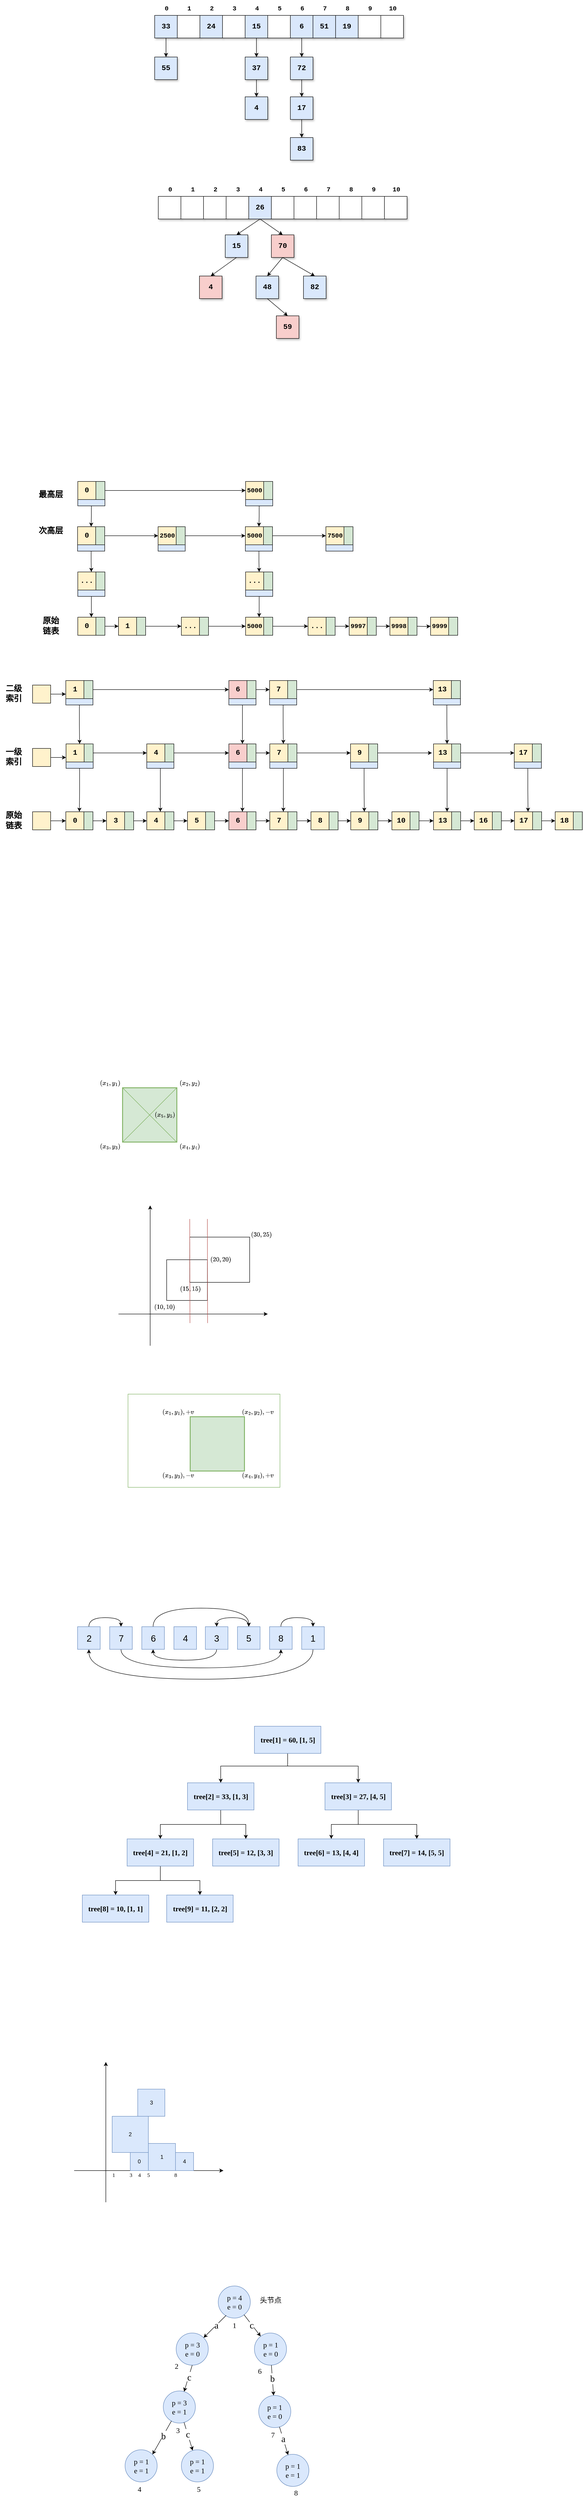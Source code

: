 <mxfile version="24.2.5" type="github">
  <diagram name="第 1 页" id="PIcPl-YuM69gcdUYitKa">
    <mxGraphModel dx="1214" dy="478" grid="0" gridSize="10" guides="1" tooltips="1" connect="1" arrows="1" fold="1" page="0" pageScale="1" pageWidth="827" pageHeight="1169" math="1" shadow="0">
      <root>
        <mxCell id="0" />
        <mxCell id="1" parent="0" />
        <mxCell id="yKvP1uJQGPELdhrVH2vJ-9" value="" style="rounded=0;whiteSpace=wrap;html=1;fillColor=none;strokeColor=#82b366;" parent="1" vertex="1">
          <mxGeometry x="-9" y="3247" width="336" height="206" as="geometry" />
        </mxCell>
        <mxCell id="yl53r5sbvG-WM-ywOR9t-28" style="edgeStyle=orthogonalEdgeStyle;rounded=0;orthogonalLoop=1;jettySize=auto;html=1;shadow=1;" parent="1" source="yl53r5sbvG-WM-ywOR9t-1" target="yl53r5sbvG-WM-ywOR9t-27" edge="1">
          <mxGeometry relative="1" as="geometry" />
        </mxCell>
        <mxCell id="yl53r5sbvG-WM-ywOR9t-1" value="&lt;b&gt;&lt;font style=&quot;font-size: 16px;&quot; face=&quot;Courier New&quot;&gt;33&lt;/font&gt;&lt;/b&gt;" style="rounded=0;whiteSpace=wrap;html=1;fillColor=#dae8fc;strokeColor=default;shadow=1;" parent="1" vertex="1">
          <mxGeometry x="50" y="200" width="50" height="50" as="geometry" />
        </mxCell>
        <mxCell id="yl53r5sbvG-WM-ywOR9t-2" value="" style="rounded=0;whiteSpace=wrap;html=1;shadow=1;strokeColor=default;" parent="1" vertex="1">
          <mxGeometry x="100" y="200" width="50" height="50" as="geometry" />
        </mxCell>
        <mxCell id="yl53r5sbvG-WM-ywOR9t-3" value="&lt;b&gt;&lt;font style=&quot;font-size: 16px;&quot; face=&quot;Courier New&quot;&gt;24&lt;/font&gt;&lt;/b&gt;" style="rounded=0;whiteSpace=wrap;html=1;fillColor=#dae8fc;strokeColor=default;shadow=1;" parent="1" vertex="1">
          <mxGeometry x="150" y="200" width="50" height="50" as="geometry" />
        </mxCell>
        <mxCell id="yl53r5sbvG-WM-ywOR9t-4" value="" style="rounded=0;whiteSpace=wrap;html=1;shadow=1;strokeColor=default;" parent="1" vertex="1">
          <mxGeometry x="200" y="200" width="50" height="50" as="geometry" />
        </mxCell>
        <mxCell id="yl53r5sbvG-WM-ywOR9t-30" style="edgeStyle=orthogonalEdgeStyle;rounded=0;orthogonalLoop=1;jettySize=auto;html=1;shadow=1;" parent="1" source="yl53r5sbvG-WM-ywOR9t-5" target="yl53r5sbvG-WM-ywOR9t-29" edge="1">
          <mxGeometry relative="1" as="geometry" />
        </mxCell>
        <mxCell id="yl53r5sbvG-WM-ywOR9t-5" value="&lt;b&gt;&lt;font style=&quot;font-size: 16px;&quot; face=&quot;Courier New&quot;&gt;15&lt;/font&gt;&lt;/b&gt;" style="rounded=0;whiteSpace=wrap;html=1;fillColor=#dae8fc;strokeColor=default;shadow=1;" parent="1" vertex="1">
          <mxGeometry x="250" y="200" width="50" height="50" as="geometry" />
        </mxCell>
        <mxCell id="yl53r5sbvG-WM-ywOR9t-13" value="&lt;b&gt;&lt;font style=&quot;font-size: 14px;&quot; face=&quot;Courier New&quot;&gt;0&lt;/font&gt;&lt;/b&gt;" style="text;html=1;align=center;verticalAlign=middle;resizable=0;points=[];autosize=1;strokeColor=none;fillColor=none;shadow=1;" parent="1" vertex="1">
          <mxGeometry x="61" y="170" width="30" height="30" as="geometry" />
        </mxCell>
        <mxCell id="yl53r5sbvG-WM-ywOR9t-14" value="&lt;b&gt;&lt;font style=&quot;font-size: 14px;&quot; face=&quot;Courier New&quot;&gt;1&lt;/font&gt;&lt;/b&gt;" style="text;html=1;align=center;verticalAlign=middle;resizable=0;points=[];autosize=1;strokeColor=none;fillColor=none;shadow=1;" parent="1" vertex="1">
          <mxGeometry x="111" y="170" width="30" height="30" as="geometry" />
        </mxCell>
        <mxCell id="yl53r5sbvG-WM-ywOR9t-15" value="&lt;b&gt;&lt;font style=&quot;font-size: 14px;&quot; face=&quot;Courier New&quot;&gt;2&lt;/font&gt;&lt;/b&gt;" style="text;html=1;align=center;verticalAlign=middle;resizable=0;points=[];autosize=1;strokeColor=none;fillColor=none;shadow=1;" parent="1" vertex="1">
          <mxGeometry x="161" y="170" width="30" height="30" as="geometry" />
        </mxCell>
        <mxCell id="yl53r5sbvG-WM-ywOR9t-16" value="&lt;b&gt;&lt;font style=&quot;font-size: 14px;&quot; face=&quot;Courier New&quot;&gt;3&lt;/font&gt;&lt;/b&gt;" style="text;html=1;align=center;verticalAlign=middle;resizable=0;points=[];autosize=1;strokeColor=none;fillColor=none;shadow=1;" parent="1" vertex="1">
          <mxGeometry x="211" y="170" width="30" height="30" as="geometry" />
        </mxCell>
        <mxCell id="yl53r5sbvG-WM-ywOR9t-17" value="&lt;b&gt;&lt;font style=&quot;font-size: 14px;&quot; face=&quot;Courier New&quot;&gt;4&lt;/font&gt;&lt;/b&gt;" style="text;html=1;align=center;verticalAlign=middle;resizable=0;points=[];autosize=1;strokeColor=none;fillColor=none;shadow=1;" parent="1" vertex="1">
          <mxGeometry x="261" y="170" width="30" height="30" as="geometry" />
        </mxCell>
        <mxCell id="yl53r5sbvG-WM-ywOR9t-18" value="&lt;b&gt;&lt;font style=&quot;font-size: 14px;&quot; face=&quot;Courier New&quot;&gt;5&lt;/font&gt;&lt;/b&gt;" style="text;html=1;align=center;verticalAlign=middle;resizable=0;points=[];autosize=1;strokeColor=none;fillColor=none;shadow=1;" parent="1" vertex="1">
          <mxGeometry x="311" y="170" width="30" height="30" as="geometry" />
        </mxCell>
        <mxCell id="yl53r5sbvG-WM-ywOR9t-19" value="&lt;b&gt;&lt;font style=&quot;font-size: 14px;&quot; face=&quot;Courier New&quot;&gt;6&lt;/font&gt;&lt;/b&gt;" style="text;html=1;align=center;verticalAlign=middle;resizable=0;points=[];autosize=1;strokeColor=none;fillColor=none;shadow=1;" parent="1" vertex="1">
          <mxGeometry x="361" y="170" width="30" height="30" as="geometry" />
        </mxCell>
        <mxCell id="yl53r5sbvG-WM-ywOR9t-20" value="&lt;b&gt;&lt;font style=&quot;font-size: 14px;&quot; face=&quot;Courier New&quot;&gt;7&lt;/font&gt;&lt;/b&gt;" style="text;html=1;align=center;verticalAlign=middle;resizable=0;points=[];autosize=1;strokeColor=none;fillColor=none;shadow=1;" parent="1" vertex="1">
          <mxGeometry x="411" y="170" width="30" height="30" as="geometry" />
        </mxCell>
        <mxCell id="yl53r5sbvG-WM-ywOR9t-21" value="&lt;font face=&quot;Courier New&quot;&gt;&lt;span style=&quot;font-size: 14px;&quot;&gt;&lt;b&gt;8&lt;/b&gt;&lt;/span&gt;&lt;/font&gt;" style="text;html=1;align=center;verticalAlign=middle;resizable=0;points=[];autosize=1;strokeColor=none;fillColor=none;shadow=1;" parent="1" vertex="1">
          <mxGeometry x="461" y="170" width="30" height="30" as="geometry" />
        </mxCell>
        <mxCell id="yl53r5sbvG-WM-ywOR9t-22" value="&lt;b&gt;&lt;font style=&quot;font-size: 14px;&quot; face=&quot;Courier New&quot;&gt;9&lt;/font&gt;&lt;/b&gt;" style="text;html=1;align=center;verticalAlign=middle;resizable=0;points=[];autosize=1;strokeColor=none;fillColor=none;shadow=1;" parent="1" vertex="1">
          <mxGeometry x="511" y="170" width="30" height="30" as="geometry" />
        </mxCell>
        <mxCell id="yl53r5sbvG-WM-ywOR9t-23" value="&lt;b&gt;&lt;font style=&quot;font-size: 14px;&quot; face=&quot;Courier New&quot;&gt;10&lt;/font&gt;&lt;/b&gt;" style="text;html=1;align=center;verticalAlign=middle;resizable=0;points=[];autosize=1;strokeColor=none;fillColor=none;shadow=1;" parent="1" vertex="1">
          <mxGeometry x="556" y="170" width="40" height="30" as="geometry" />
        </mxCell>
        <mxCell id="yl53r5sbvG-WM-ywOR9t-26" value="" style="rounded=0;whiteSpace=wrap;html=1;shadow=1;" parent="1" vertex="1">
          <mxGeometry x="300" y="200" width="50" height="50" as="geometry" />
        </mxCell>
        <mxCell id="yl53r5sbvG-WM-ywOR9t-35" value="" style="edgeStyle=orthogonalEdgeStyle;rounded=0;orthogonalLoop=1;jettySize=auto;html=1;shadow=1;" parent="1" source="yl53r5sbvG-WM-ywOR9t-7" target="yl53r5sbvG-WM-ywOR9t-34" edge="1">
          <mxGeometry relative="1" as="geometry" />
        </mxCell>
        <mxCell id="yl53r5sbvG-WM-ywOR9t-7" value="&lt;b&gt;&lt;font style=&quot;font-size: 16px;&quot; face=&quot;Courier New&quot;&gt;6&lt;/font&gt;&lt;/b&gt;" style="rounded=0;whiteSpace=wrap;html=1;fillColor=#dae8fc;strokeColor=default;shadow=1;" parent="1" vertex="1">
          <mxGeometry x="350" y="200" width="50" height="50" as="geometry" />
        </mxCell>
        <mxCell id="yl53r5sbvG-WM-ywOR9t-9" value="&lt;b&gt;&lt;font style=&quot;font-size: 16px;&quot; face=&quot;Courier New&quot;&gt;51&lt;/font&gt;&lt;/b&gt;" style="rounded=0;whiteSpace=wrap;html=1;fillColor=#dae8fc;strokeColor=default;shadow=1;" parent="1" vertex="1">
          <mxGeometry x="400" y="200" width="50" height="50" as="geometry" />
        </mxCell>
        <mxCell id="yl53r5sbvG-WM-ywOR9t-10" value="&lt;b&gt;&lt;font style=&quot;font-size: 16px;&quot; face=&quot;Courier New&quot;&gt;19&lt;/font&gt;&lt;/b&gt;" style="rounded=0;whiteSpace=wrap;html=1;fillColor=#dae8fc;strokeColor=default;shadow=1;" parent="1" vertex="1">
          <mxGeometry x="450" y="200" width="50" height="50" as="geometry" />
        </mxCell>
        <mxCell id="yl53r5sbvG-WM-ywOR9t-11" value="" style="rounded=0;whiteSpace=wrap;html=1;shadow=1;strokeColor=default;" parent="1" vertex="1">
          <mxGeometry x="500" y="200" width="50" height="50" as="geometry" />
        </mxCell>
        <mxCell id="yl53r5sbvG-WM-ywOR9t-8" value="" style="rounded=0;whiteSpace=wrap;html=1;shadow=1;strokeColor=default;" parent="1" vertex="1">
          <mxGeometry x="550" y="200" width="50" height="50" as="geometry" />
        </mxCell>
        <mxCell id="yl53r5sbvG-WM-ywOR9t-27" value="&lt;b&gt;&lt;font style=&quot;font-size: 16px;&quot; face=&quot;Courier New&quot;&gt;55&lt;/font&gt;&lt;/b&gt;" style="rounded=0;whiteSpace=wrap;html=1;fillColor=#dae8fc;strokeColor=default;shadow=1;" parent="1" vertex="1">
          <mxGeometry x="50" y="292" width="50" height="50" as="geometry" />
        </mxCell>
        <mxCell id="yl53r5sbvG-WM-ywOR9t-33" value="" style="edgeStyle=orthogonalEdgeStyle;rounded=0;orthogonalLoop=1;jettySize=auto;html=1;shadow=1;" parent="1" source="yl53r5sbvG-WM-ywOR9t-29" target="yl53r5sbvG-WM-ywOR9t-32" edge="1">
          <mxGeometry relative="1" as="geometry" />
        </mxCell>
        <mxCell id="yl53r5sbvG-WM-ywOR9t-29" value="&lt;b&gt;&lt;font style=&quot;font-size: 16px;&quot; face=&quot;Courier New&quot;&gt;37&lt;/font&gt;&lt;/b&gt;" style="rounded=0;whiteSpace=wrap;html=1;fillColor=#dae8fc;strokeColor=default;shadow=1;" parent="1" vertex="1">
          <mxGeometry x="250" y="292" width="50" height="50" as="geometry" />
        </mxCell>
        <mxCell id="yl53r5sbvG-WM-ywOR9t-32" value="&lt;b&gt;&lt;font style=&quot;font-size: 16px;&quot; face=&quot;Courier New&quot;&gt;4&lt;/font&gt;&lt;/b&gt;" style="rounded=0;whiteSpace=wrap;html=1;fillColor=#dae8fc;strokeColor=default;shadow=1;" parent="1" vertex="1">
          <mxGeometry x="250" y="380" width="50" height="50" as="geometry" />
        </mxCell>
        <mxCell id="yl53r5sbvG-WM-ywOR9t-37" value="" style="edgeStyle=orthogonalEdgeStyle;rounded=0;orthogonalLoop=1;jettySize=auto;html=1;shadow=1;" parent="1" source="yl53r5sbvG-WM-ywOR9t-34" target="yl53r5sbvG-WM-ywOR9t-36" edge="1">
          <mxGeometry relative="1" as="geometry" />
        </mxCell>
        <mxCell id="yl53r5sbvG-WM-ywOR9t-34" value="&lt;b&gt;&lt;font style=&quot;font-size: 16px;&quot; face=&quot;Courier New&quot;&gt;72&lt;/font&gt;&lt;/b&gt;" style="rounded=0;whiteSpace=wrap;html=1;fillColor=#dae8fc;strokeColor=default;shadow=1;" parent="1" vertex="1">
          <mxGeometry x="350" y="292" width="50" height="50" as="geometry" />
        </mxCell>
        <mxCell id="yl53r5sbvG-WM-ywOR9t-39" value="" style="edgeStyle=orthogonalEdgeStyle;rounded=0;orthogonalLoop=1;jettySize=auto;html=1;shadow=1;" parent="1" source="yl53r5sbvG-WM-ywOR9t-36" target="yl53r5sbvG-WM-ywOR9t-38" edge="1">
          <mxGeometry relative="1" as="geometry" />
        </mxCell>
        <mxCell id="yl53r5sbvG-WM-ywOR9t-36" value="&lt;b&gt;&lt;font style=&quot;font-size: 16px;&quot; face=&quot;Courier New&quot;&gt;17&lt;/font&gt;&lt;/b&gt;" style="rounded=0;whiteSpace=wrap;html=1;fillColor=#dae8fc;strokeColor=default;shadow=1;" parent="1" vertex="1">
          <mxGeometry x="350" y="380" width="50" height="50" as="geometry" />
        </mxCell>
        <mxCell id="yl53r5sbvG-WM-ywOR9t-38" value="&lt;b&gt;&lt;font style=&quot;font-size: 16px;&quot; face=&quot;Courier New&quot;&gt;83&lt;/font&gt;&lt;/b&gt;" style="rounded=0;whiteSpace=wrap;html=1;fillColor=#dae8fc;strokeColor=default;shadow=1;" parent="1" vertex="1">
          <mxGeometry x="350" y="470" width="50" height="50" as="geometry" />
        </mxCell>
        <mxCell id="yl53r5sbvG-WM-ywOR9t-41" value="" style="rounded=0;whiteSpace=wrap;html=1;shadow=1;" parent="1" vertex="1">
          <mxGeometry x="58" y="600" width="50" height="50" as="geometry" />
        </mxCell>
        <mxCell id="yl53r5sbvG-WM-ywOR9t-42" value="" style="rounded=0;whiteSpace=wrap;html=1;shadow=1;strokeColor=default;" parent="1" vertex="1">
          <mxGeometry x="108" y="600" width="50" height="50" as="geometry" />
        </mxCell>
        <mxCell id="yl53r5sbvG-WM-ywOR9t-43" value="" style="rounded=0;whiteSpace=wrap;html=1;shadow=1;" parent="1" vertex="1">
          <mxGeometry x="158" y="600" width="50" height="50" as="geometry" />
        </mxCell>
        <mxCell id="yl53r5sbvG-WM-ywOR9t-44" value="" style="rounded=0;whiteSpace=wrap;html=1;shadow=1;strokeColor=default;" parent="1" vertex="1">
          <mxGeometry x="208" y="600" width="50" height="50" as="geometry" />
        </mxCell>
        <mxCell id="yl53r5sbvG-WM-ywOR9t-75" value="" style="rounded=0;orthogonalLoop=1;jettySize=auto;html=1;exitX=0.5;exitY=1;exitDx=0;exitDy=0;entryX=0.5;entryY=0;entryDx=0;entryDy=0;" parent="1" source="yl53r5sbvG-WM-ywOR9t-46" target="yl53r5sbvG-WM-ywOR9t-74" edge="1">
          <mxGeometry relative="1" as="geometry" />
        </mxCell>
        <mxCell id="yl53r5sbvG-WM-ywOR9t-89" style="rounded=0;orthogonalLoop=1;jettySize=auto;html=1;entryX=0.5;entryY=0;entryDx=0;entryDy=0;exitX=0.5;exitY=1;exitDx=0;exitDy=0;" parent="1" source="yl53r5sbvG-WM-ywOR9t-46" target="yl53r5sbvG-WM-ywOR9t-80" edge="1">
          <mxGeometry relative="1" as="geometry" />
        </mxCell>
        <mxCell id="yl53r5sbvG-WM-ywOR9t-46" value="&lt;b&gt;&lt;font style=&quot;font-size: 16px;&quot; face=&quot;Courier New&quot;&gt;26&lt;/font&gt;&lt;/b&gt;" style="rounded=0;whiteSpace=wrap;html=1;fillColor=#dae8fc;strokeColor=default;shadow=1;" parent="1" vertex="1">
          <mxGeometry x="258" y="600" width="50" height="50" as="geometry" />
        </mxCell>
        <mxCell id="yl53r5sbvG-WM-ywOR9t-47" value="&lt;b&gt;&lt;font style=&quot;font-size: 14px;&quot; face=&quot;Courier New&quot;&gt;0&lt;/font&gt;&lt;/b&gt;" style="text;html=1;align=center;verticalAlign=middle;resizable=0;points=[];autosize=1;strokeColor=none;fillColor=none;shadow=1;" parent="1" vertex="1">
          <mxGeometry x="69" y="570" width="30" height="30" as="geometry" />
        </mxCell>
        <mxCell id="yl53r5sbvG-WM-ywOR9t-48" value="&lt;b&gt;&lt;font style=&quot;font-size: 14px;&quot; face=&quot;Courier New&quot;&gt;1&lt;/font&gt;&lt;/b&gt;" style="text;html=1;align=center;verticalAlign=middle;resizable=0;points=[];autosize=1;strokeColor=none;fillColor=none;shadow=1;" parent="1" vertex="1">
          <mxGeometry x="119" y="570" width="30" height="30" as="geometry" />
        </mxCell>
        <mxCell id="yl53r5sbvG-WM-ywOR9t-49" value="&lt;b&gt;&lt;font style=&quot;font-size: 14px;&quot; face=&quot;Courier New&quot;&gt;2&lt;/font&gt;&lt;/b&gt;" style="text;html=1;align=center;verticalAlign=middle;resizable=0;points=[];autosize=1;strokeColor=none;fillColor=none;shadow=1;" parent="1" vertex="1">
          <mxGeometry x="169" y="570" width="30" height="30" as="geometry" />
        </mxCell>
        <mxCell id="yl53r5sbvG-WM-ywOR9t-50" value="&lt;b&gt;&lt;font style=&quot;font-size: 14px;&quot; face=&quot;Courier New&quot;&gt;3&lt;/font&gt;&lt;/b&gt;" style="text;html=1;align=center;verticalAlign=middle;resizable=0;points=[];autosize=1;strokeColor=none;fillColor=none;shadow=1;" parent="1" vertex="1">
          <mxGeometry x="219" y="570" width="30" height="30" as="geometry" />
        </mxCell>
        <mxCell id="yl53r5sbvG-WM-ywOR9t-51" value="&lt;b&gt;&lt;font style=&quot;font-size: 14px;&quot; face=&quot;Courier New&quot;&gt;4&lt;/font&gt;&lt;/b&gt;" style="text;html=1;align=center;verticalAlign=middle;resizable=0;points=[];autosize=1;strokeColor=none;fillColor=none;shadow=1;" parent="1" vertex="1">
          <mxGeometry x="269" y="570" width="30" height="30" as="geometry" />
        </mxCell>
        <mxCell id="yl53r5sbvG-WM-ywOR9t-52" value="&lt;b&gt;&lt;font style=&quot;font-size: 14px;&quot; face=&quot;Courier New&quot;&gt;5&lt;/font&gt;&lt;/b&gt;" style="text;html=1;align=center;verticalAlign=middle;resizable=0;points=[];autosize=1;strokeColor=none;fillColor=none;shadow=1;" parent="1" vertex="1">
          <mxGeometry x="319" y="570" width="30" height="30" as="geometry" />
        </mxCell>
        <mxCell id="yl53r5sbvG-WM-ywOR9t-53" value="&lt;b&gt;&lt;font style=&quot;font-size: 14px;&quot; face=&quot;Courier New&quot;&gt;6&lt;/font&gt;&lt;/b&gt;" style="text;html=1;align=center;verticalAlign=middle;resizable=0;points=[];autosize=1;strokeColor=none;fillColor=none;shadow=1;" parent="1" vertex="1">
          <mxGeometry x="369" y="570" width="30" height="30" as="geometry" />
        </mxCell>
        <mxCell id="yl53r5sbvG-WM-ywOR9t-54" value="&lt;b&gt;&lt;font style=&quot;font-size: 14px;&quot; face=&quot;Courier New&quot;&gt;7&lt;/font&gt;&lt;/b&gt;" style="text;html=1;align=center;verticalAlign=middle;resizable=0;points=[];autosize=1;strokeColor=none;fillColor=none;shadow=1;" parent="1" vertex="1">
          <mxGeometry x="419" y="570" width="30" height="30" as="geometry" />
        </mxCell>
        <mxCell id="yl53r5sbvG-WM-ywOR9t-55" value="&lt;font face=&quot;Courier New&quot;&gt;&lt;span style=&quot;font-size: 14px;&quot;&gt;&lt;b&gt;8&lt;/b&gt;&lt;/span&gt;&lt;/font&gt;" style="text;html=1;align=center;verticalAlign=middle;resizable=0;points=[];autosize=1;strokeColor=none;fillColor=none;shadow=1;" parent="1" vertex="1">
          <mxGeometry x="469" y="570" width="30" height="30" as="geometry" />
        </mxCell>
        <mxCell id="yl53r5sbvG-WM-ywOR9t-56" value="&lt;b&gt;&lt;font style=&quot;font-size: 14px;&quot; face=&quot;Courier New&quot;&gt;9&lt;/font&gt;&lt;/b&gt;" style="text;html=1;align=center;verticalAlign=middle;resizable=0;points=[];autosize=1;strokeColor=none;fillColor=none;shadow=1;" parent="1" vertex="1">
          <mxGeometry x="519" y="570" width="30" height="30" as="geometry" />
        </mxCell>
        <mxCell id="yl53r5sbvG-WM-ywOR9t-57" value="&lt;b&gt;&lt;font style=&quot;font-size: 14px;&quot; face=&quot;Courier New&quot;&gt;10&lt;/font&gt;&lt;/b&gt;" style="text;html=1;align=center;verticalAlign=middle;resizable=0;points=[];autosize=1;strokeColor=none;fillColor=none;shadow=1;" parent="1" vertex="1">
          <mxGeometry x="564" y="570" width="40" height="30" as="geometry" />
        </mxCell>
        <mxCell id="yl53r5sbvG-WM-ywOR9t-58" value="" style="rounded=0;whiteSpace=wrap;html=1;shadow=1;" parent="1" vertex="1">
          <mxGeometry x="308" y="600" width="50" height="50" as="geometry" />
        </mxCell>
        <mxCell id="yl53r5sbvG-WM-ywOR9t-60" value="" style="rounded=0;whiteSpace=wrap;html=1;shadow=1;" parent="1" vertex="1">
          <mxGeometry x="358" y="600" width="50" height="50" as="geometry" />
        </mxCell>
        <mxCell id="yl53r5sbvG-WM-ywOR9t-61" value="" style="rounded=0;whiteSpace=wrap;html=1;shadow=1;" parent="1" vertex="1">
          <mxGeometry x="408" y="600" width="50" height="50" as="geometry" />
        </mxCell>
        <mxCell id="yl53r5sbvG-WM-ywOR9t-62" value="" style="rounded=0;whiteSpace=wrap;html=1;shadow=1;" parent="1" vertex="1">
          <mxGeometry x="458" y="600" width="50" height="50" as="geometry" />
        </mxCell>
        <mxCell id="yl53r5sbvG-WM-ywOR9t-63" value="" style="rounded=0;whiteSpace=wrap;html=1;shadow=1;strokeColor=default;" parent="1" vertex="1">
          <mxGeometry x="508" y="600" width="50" height="50" as="geometry" />
        </mxCell>
        <mxCell id="yl53r5sbvG-WM-ywOR9t-64" value="" style="rounded=0;whiteSpace=wrap;html=1;shadow=1;strokeColor=default;" parent="1" vertex="1">
          <mxGeometry x="558" y="600" width="50" height="50" as="geometry" />
        </mxCell>
        <mxCell id="yl53r5sbvG-WM-ywOR9t-90" style="rounded=0;orthogonalLoop=1;jettySize=auto;html=1;exitX=0.5;exitY=1;exitDx=0;exitDy=0;entryX=0.5;entryY=0;entryDx=0;entryDy=0;" parent="1" source="yl53r5sbvG-WM-ywOR9t-74" target="yl53r5sbvG-WM-ywOR9t-78" edge="1">
          <mxGeometry relative="1" as="geometry" />
        </mxCell>
        <mxCell id="yl53r5sbvG-WM-ywOR9t-74" value="&lt;b&gt;&lt;font style=&quot;font-size: 16px;&quot; face=&quot;Courier New&quot;&gt;15&lt;/font&gt;&lt;/b&gt;" style="rounded=0;whiteSpace=wrap;html=1;fillColor=#dae8fc;strokeColor=default;shadow=1;" parent="1" vertex="1">
          <mxGeometry x="206" y="685" width="50" height="50" as="geometry" />
        </mxCell>
        <mxCell id="yl53r5sbvG-WM-ywOR9t-93" style="rounded=0;orthogonalLoop=1;jettySize=auto;html=1;exitX=0.5;exitY=1;exitDx=0;exitDy=0;entryX=0.5;entryY=0;entryDx=0;entryDy=0;" parent="1" source="yl53r5sbvG-WM-ywOR9t-76" target="yl53r5sbvG-WM-ywOR9t-84" edge="1">
          <mxGeometry relative="1" as="geometry" />
        </mxCell>
        <mxCell id="yl53r5sbvG-WM-ywOR9t-76" value="&lt;b&gt;&lt;font style=&quot;font-size: 16px;&quot; face=&quot;Courier New&quot;&gt;48&lt;/font&gt;&lt;/b&gt;" style="rounded=0;whiteSpace=wrap;html=1;fillColor=#dae8fc;strokeColor=default;shadow=1;" parent="1" vertex="1">
          <mxGeometry x="274" y="776" width="50" height="50" as="geometry" />
        </mxCell>
        <mxCell id="yl53r5sbvG-WM-ywOR9t-78" value="&lt;b&gt;&lt;font style=&quot;font-size: 16px;&quot; face=&quot;Courier New&quot;&gt;4&lt;/font&gt;&lt;/b&gt;" style="rounded=0;whiteSpace=wrap;html=1;fillColor=#f8cecc;strokeColor=default;shadow=1;" parent="1" vertex="1">
          <mxGeometry x="149" y="776" width="50" height="50" as="geometry" />
        </mxCell>
        <mxCell id="yl53r5sbvG-WM-ywOR9t-91" style="rounded=0;orthogonalLoop=1;jettySize=auto;html=1;exitX=0.5;exitY=1;exitDx=0;exitDy=0;entryX=0.5;entryY=0;entryDx=0;entryDy=0;" parent="1" source="yl53r5sbvG-WM-ywOR9t-80" target="yl53r5sbvG-WM-ywOR9t-76" edge="1">
          <mxGeometry relative="1" as="geometry" />
        </mxCell>
        <mxCell id="yl53r5sbvG-WM-ywOR9t-92" style="rounded=0;orthogonalLoop=1;jettySize=auto;html=1;exitX=0.5;exitY=1;exitDx=0;exitDy=0;entryX=0.5;entryY=0;entryDx=0;entryDy=0;" parent="1" source="yl53r5sbvG-WM-ywOR9t-80" target="yl53r5sbvG-WM-ywOR9t-82" edge="1">
          <mxGeometry relative="1" as="geometry" />
        </mxCell>
        <mxCell id="yl53r5sbvG-WM-ywOR9t-80" value="&lt;b&gt;&lt;font style=&quot;font-size: 16px;&quot; face=&quot;Courier New&quot;&gt;70&lt;/font&gt;&lt;/b&gt;" style="rounded=0;whiteSpace=wrap;html=1;fillColor=#f8cecc;strokeColor=default;shadow=1;" parent="1" vertex="1">
          <mxGeometry x="308" y="685" width="50" height="50" as="geometry" />
        </mxCell>
        <mxCell id="yl53r5sbvG-WM-ywOR9t-82" value="&lt;b&gt;&lt;font style=&quot;font-size: 16px;&quot; face=&quot;Courier New&quot;&gt;82&lt;/font&gt;&lt;/b&gt;" style="rounded=0;whiteSpace=wrap;html=1;fillColor=#dae8fc;strokeColor=default;shadow=1;" parent="1" vertex="1">
          <mxGeometry x="379" y="776" width="50" height="50" as="geometry" />
        </mxCell>
        <mxCell id="yl53r5sbvG-WM-ywOR9t-84" value="&lt;b&gt;&lt;font style=&quot;font-size: 16px;&quot; face=&quot;Courier New&quot;&gt;59&lt;/font&gt;&lt;/b&gt;" style="rounded=0;whiteSpace=wrap;html=1;fillColor=#f8cecc;strokeColor=default;shadow=1;" parent="1" vertex="1">
          <mxGeometry x="319" y="864" width="50" height="50" as="geometry" />
        </mxCell>
        <mxCell id="ZRg41fgghS5HYx4f0ylm-1" value="&lt;b&gt;&lt;font style=&quot;font-size: 16px;&quot; face=&quot;Courier New&quot;&gt;0&lt;/font&gt;&lt;/b&gt;" style="rounded=0;whiteSpace=wrap;html=1;fillColor=#fff2cc;strokeColor=default;" parent="1" vertex="1">
          <mxGeometry x="-120" y="1530" width="40" height="40" as="geometry" />
        </mxCell>
        <mxCell id="ZRg41fgghS5HYx4f0ylm-6" style="edgeStyle=orthogonalEdgeStyle;rounded=0;orthogonalLoop=1;jettySize=auto;html=1;" parent="1" source="ZRg41fgghS5HYx4f0ylm-2" target="ZRg41fgghS5HYx4f0ylm-4" edge="1">
          <mxGeometry relative="1" as="geometry" />
        </mxCell>
        <mxCell id="ZRg41fgghS5HYx4f0ylm-2" value="" style="rounded=0;whiteSpace=wrap;html=1;fillColor=#d5e8d4;strokeColor=default;" parent="1" vertex="1">
          <mxGeometry x="-80" y="1530" width="20" height="40" as="geometry" />
        </mxCell>
        <mxCell id="ZRg41fgghS5HYx4f0ylm-3" value="&lt;b style=&quot;font-size: 18px;&quot;&gt;&lt;font style=&quot;font-size: 18px;&quot; face=&quot;Courier New&quot;&gt;原始&lt;br&gt;链表&lt;/font&gt;&lt;/b&gt;" style="text;html=1;align=center;verticalAlign=middle;resizable=0;points=[];autosize=1;strokeColor=none;fillColor=none;" parent="1" vertex="1">
          <mxGeometry x="-210" y="1520" width="60" height="60" as="geometry" />
        </mxCell>
        <mxCell id="ZRg41fgghS5HYx4f0ylm-4" value="&lt;b&gt;&lt;font style=&quot;font-size: 16px;&quot; face=&quot;Courier New&quot;&gt;1&lt;/font&gt;&lt;/b&gt;" style="rounded=0;whiteSpace=wrap;html=1;fillColor=#fff2cc;strokeColor=default;" parent="1" vertex="1">
          <mxGeometry x="-30" y="1530" width="40" height="40" as="geometry" />
        </mxCell>
        <mxCell id="ZRg41fgghS5HYx4f0ylm-15" style="edgeStyle=orthogonalEdgeStyle;rounded=0;orthogonalLoop=1;jettySize=auto;html=1;exitX=1;exitY=0.5;exitDx=0;exitDy=0;" parent="1" source="ZRg41fgghS5HYx4f0ylm-5" target="ZRg41fgghS5HYx4f0ylm-13" edge="1">
          <mxGeometry relative="1" as="geometry">
            <mxPoint x="50" y="1550" as="targetPoint" />
          </mxGeometry>
        </mxCell>
        <mxCell id="ZRg41fgghS5HYx4f0ylm-5" value="" style="rounded=0;whiteSpace=wrap;html=1;fillColor=#d5e8d4;strokeColor=default;" parent="1" vertex="1">
          <mxGeometry x="10" y="1530" width="20" height="40" as="geometry" />
        </mxCell>
        <mxCell id="ZRg41fgghS5HYx4f0ylm-7" value="&lt;b&gt;&lt;font style=&quot;font-size: 14px;&quot; face=&quot;Courier New&quot;&gt;5000&lt;/font&gt;&lt;/b&gt;" style="rounded=0;whiteSpace=wrap;html=1;fillColor=#fff2cc;strokeColor=default;" parent="1" vertex="1">
          <mxGeometry x="251" y="1530" width="40" height="40" as="geometry" />
        </mxCell>
        <mxCell id="ZRg41fgghS5HYx4f0ylm-8" style="edgeStyle=orthogonalEdgeStyle;rounded=0;orthogonalLoop=1;jettySize=auto;html=1;" parent="1" source="ZRg41fgghS5HYx4f0ylm-9" target="ZRg41fgghS5HYx4f0ylm-10" edge="1">
          <mxGeometry relative="1" as="geometry" />
        </mxCell>
        <mxCell id="ZRg41fgghS5HYx4f0ylm-9" value="" style="rounded=0;whiteSpace=wrap;html=1;fillColor=#d5e8d4;strokeColor=default;" parent="1" vertex="1">
          <mxGeometry x="291" y="1530" width="20" height="40" as="geometry" />
        </mxCell>
        <mxCell id="ZRg41fgghS5HYx4f0ylm-10" value="&lt;b&gt;&lt;font style=&quot;font-size: 16px;&quot; face=&quot;Courier New&quot;&gt;...&lt;/font&gt;&lt;/b&gt;" style="rounded=0;whiteSpace=wrap;html=1;fillColor=#fff2cc;strokeColor=default;" parent="1" vertex="1">
          <mxGeometry x="389" y="1530" width="40" height="40" as="geometry" />
        </mxCell>
        <mxCell id="ZRg41fgghS5HYx4f0ylm-22" style="edgeStyle=orthogonalEdgeStyle;rounded=0;orthogonalLoop=1;jettySize=auto;html=1;" parent="1" source="ZRg41fgghS5HYx4f0ylm-11" target="ZRg41fgghS5HYx4f0ylm-17" edge="1">
          <mxGeometry relative="1" as="geometry" />
        </mxCell>
        <mxCell id="ZRg41fgghS5HYx4f0ylm-11" value="" style="rounded=0;whiteSpace=wrap;html=1;fillColor=#d5e8d4;strokeColor=default;" parent="1" vertex="1">
          <mxGeometry x="429" y="1530" width="20" height="40" as="geometry" />
        </mxCell>
        <mxCell id="ZRg41fgghS5HYx4f0ylm-13" value="&lt;b&gt;&lt;font style=&quot;font-size: 16px;&quot; face=&quot;Courier New&quot;&gt;...&lt;/font&gt;&lt;/b&gt;" style="rounded=0;whiteSpace=wrap;html=1;fillColor=#fff2cc;strokeColor=default;" parent="1" vertex="1">
          <mxGeometry x="109" y="1530" width="40" height="40" as="geometry" />
        </mxCell>
        <mxCell id="ZRg41fgghS5HYx4f0ylm-16" style="edgeStyle=orthogonalEdgeStyle;rounded=0;orthogonalLoop=1;jettySize=auto;html=1;" parent="1" source="ZRg41fgghS5HYx4f0ylm-14" target="ZRg41fgghS5HYx4f0ylm-7" edge="1">
          <mxGeometry relative="1" as="geometry">
            <mxPoint x="190" y="1550" as="targetPoint" />
          </mxGeometry>
        </mxCell>
        <mxCell id="ZRg41fgghS5HYx4f0ylm-14" value="" style="rounded=0;whiteSpace=wrap;html=1;fillColor=#d5e8d4;strokeColor=default;" parent="1" vertex="1">
          <mxGeometry x="149" y="1530" width="20" height="40" as="geometry" />
        </mxCell>
        <mxCell id="ZRg41fgghS5HYx4f0ylm-17" value="&lt;b&gt;&lt;font style=&quot;font-size: 14px;&quot; face=&quot;Courier New&quot;&gt;9997&lt;/font&gt;&lt;/b&gt;" style="rounded=0;whiteSpace=wrap;html=1;fillColor=#fff2cc;strokeColor=default;" parent="1" vertex="1">
          <mxGeometry x="480" y="1530" width="40" height="40" as="geometry" />
        </mxCell>
        <mxCell id="ZRg41fgghS5HYx4f0ylm-18" style="edgeStyle=orthogonalEdgeStyle;rounded=0;orthogonalLoop=1;jettySize=auto;html=1;" parent="1" source="ZRg41fgghS5HYx4f0ylm-19" target="ZRg41fgghS5HYx4f0ylm-20" edge="1">
          <mxGeometry relative="1" as="geometry" />
        </mxCell>
        <mxCell id="ZRg41fgghS5HYx4f0ylm-19" value="" style="rounded=0;whiteSpace=wrap;html=1;fillColor=#d5e8d4;strokeColor=default;" parent="1" vertex="1">
          <mxGeometry x="520" y="1530" width="20" height="40" as="geometry" />
        </mxCell>
        <mxCell id="ZRg41fgghS5HYx4f0ylm-20" value="&lt;font size=&quot;1&quot; face=&quot;Courier New&quot;&gt;&lt;b style=&quot;font-size: 14px;&quot;&gt;9998&lt;/b&gt;&lt;/font&gt;" style="rounded=0;whiteSpace=wrap;html=1;fillColor=#fff2cc;strokeColor=default;" parent="1" vertex="1">
          <mxGeometry x="570" y="1530" width="40" height="40" as="geometry" />
        </mxCell>
        <mxCell id="ZRg41fgghS5HYx4f0ylm-21" value="" style="rounded=0;whiteSpace=wrap;html=1;fillColor=#d5e8d4;strokeColor=default;" parent="1" vertex="1">
          <mxGeometry x="610" y="1530" width="20" height="40" as="geometry" />
        </mxCell>
        <mxCell id="ZRg41fgghS5HYx4f0ylm-23" style="edgeStyle=orthogonalEdgeStyle;rounded=0;orthogonalLoop=1;jettySize=auto;html=1;" parent="1" target="ZRg41fgghS5HYx4f0ylm-24" edge="1">
          <mxGeometry relative="1" as="geometry">
            <mxPoint x="630" y="1550" as="sourcePoint" />
          </mxGeometry>
        </mxCell>
        <mxCell id="ZRg41fgghS5HYx4f0ylm-24" value="&lt;b&gt;&lt;font style=&quot;font-size: 14px;&quot; face=&quot;Courier New&quot;&gt;9999&lt;/font&gt;&lt;/b&gt;" style="rounded=0;whiteSpace=wrap;html=1;fillColor=#fff2cc;strokeColor=default;" parent="1" vertex="1">
          <mxGeometry x="660" y="1530" width="40" height="40" as="geometry" />
        </mxCell>
        <mxCell id="ZRg41fgghS5HYx4f0ylm-25" value="" style="rounded=0;whiteSpace=wrap;html=1;fillColor=#d5e8d4;strokeColor=default;" parent="1" vertex="1">
          <mxGeometry x="700" y="1530" width="20" height="40" as="geometry" />
        </mxCell>
        <mxCell id="ZRg41fgghS5HYx4f0ylm-26" value="&lt;b&gt;&lt;font style=&quot;font-size: 16px;&quot; face=&quot;Courier New&quot;&gt;0&lt;/font&gt;&lt;/b&gt;" style="rounded=0;whiteSpace=wrap;html=1;fillColor=#fff2cc;strokeColor=default;" parent="1" vertex="1">
          <mxGeometry x="-120" y="1230" width="40" height="40" as="geometry" />
        </mxCell>
        <mxCell id="ZRg41fgghS5HYx4f0ylm-32" style="edgeStyle=orthogonalEdgeStyle;rounded=0;orthogonalLoop=1;jettySize=auto;html=1;" parent="1" source="ZRg41fgghS5HYx4f0ylm-27" target="ZRg41fgghS5HYx4f0ylm-29" edge="1">
          <mxGeometry relative="1" as="geometry" />
        </mxCell>
        <mxCell id="ZRg41fgghS5HYx4f0ylm-27" value="" style="rounded=0;whiteSpace=wrap;html=1;fillColor=#d5e8d4;strokeColor=default;" parent="1" vertex="1">
          <mxGeometry x="-80" y="1230" width="20" height="40" as="geometry" />
        </mxCell>
        <mxCell id="ZRg41fgghS5HYx4f0ylm-37" style="edgeStyle=orthogonalEdgeStyle;rounded=0;orthogonalLoop=1;jettySize=auto;html=1;entryX=0.75;entryY=0;entryDx=0;entryDy=0;" parent="1" source="ZRg41fgghS5HYx4f0ylm-28" target="ZRg41fgghS5HYx4f0ylm-34" edge="1">
          <mxGeometry relative="1" as="geometry" />
        </mxCell>
        <mxCell id="ZRg41fgghS5HYx4f0ylm-28" value="" style="rounded=0;whiteSpace=wrap;html=1;fillColor=#dae8fc;strokeColor=default;" parent="1" vertex="1">
          <mxGeometry x="-120" y="1270" width="60" height="14" as="geometry" />
        </mxCell>
        <mxCell id="ZRg41fgghS5HYx4f0ylm-29" value="&lt;b&gt;&lt;font style=&quot;font-size: 14px;&quot; face=&quot;Courier New&quot;&gt;5000&lt;/font&gt;&lt;/b&gt;" style="rounded=0;whiteSpace=wrap;html=1;fillColor=#fff2cc;strokeColor=default;" parent="1" vertex="1">
          <mxGeometry x="251" y="1230" width="40" height="40" as="geometry" />
        </mxCell>
        <mxCell id="ZRg41fgghS5HYx4f0ylm-30" value="" style="rounded=0;whiteSpace=wrap;html=1;fillColor=#d5e8d4;strokeColor=default;" parent="1" vertex="1">
          <mxGeometry x="291" y="1230" width="20" height="40" as="geometry" />
        </mxCell>
        <mxCell id="ZRg41fgghS5HYx4f0ylm-63" style="edgeStyle=orthogonalEdgeStyle;rounded=0;orthogonalLoop=1;jettySize=auto;html=1;entryX=0.75;entryY=0;entryDx=0;entryDy=0;" parent="1" source="ZRg41fgghS5HYx4f0ylm-31" target="ZRg41fgghS5HYx4f0ylm-41" edge="1">
          <mxGeometry relative="1" as="geometry" />
        </mxCell>
        <mxCell id="ZRg41fgghS5HYx4f0ylm-31" value="" style="rounded=0;whiteSpace=wrap;html=1;fillColor=#dae8fc;strokeColor=default;" parent="1" vertex="1">
          <mxGeometry x="251" y="1270" width="60" height="14" as="geometry" />
        </mxCell>
        <mxCell id="ZRg41fgghS5HYx4f0ylm-33" value="&lt;font face=&quot;Courier New&quot;&gt;&lt;span style=&quot;font-size: 18px;&quot;&gt;&lt;b&gt;最高层&lt;/b&gt;&lt;/span&gt;&lt;/font&gt;" style="text;html=1;align=center;verticalAlign=middle;resizable=0;points=[];autosize=1;strokeColor=none;fillColor=none;" parent="1" vertex="1">
          <mxGeometry x="-220" y="1240" width="80" height="40" as="geometry" />
        </mxCell>
        <mxCell id="ZRg41fgghS5HYx4f0ylm-34" value="&lt;b&gt;&lt;font style=&quot;font-size: 16px;&quot; face=&quot;Courier New&quot;&gt;0&lt;/font&gt;&lt;/b&gt;" style="rounded=0;whiteSpace=wrap;html=1;fillColor=#fff2cc;strokeColor=default;" parent="1" vertex="1">
          <mxGeometry x="-120.5" y="1330" width="40" height="40" as="geometry" />
        </mxCell>
        <mxCell id="ZRg41fgghS5HYx4f0ylm-44" style="edgeStyle=orthogonalEdgeStyle;rounded=0;orthogonalLoop=1;jettySize=auto;html=1;" parent="1" source="ZRg41fgghS5HYx4f0ylm-35" target="ZRg41fgghS5HYx4f0ylm-38" edge="1">
          <mxGeometry relative="1" as="geometry" />
        </mxCell>
        <mxCell id="ZRg41fgghS5HYx4f0ylm-35" value="" style="rounded=0;whiteSpace=wrap;html=1;fillColor=#d5e8d4;strokeColor=default;" parent="1" vertex="1">
          <mxGeometry x="-80.5" y="1330" width="20" height="40" as="geometry" />
        </mxCell>
        <mxCell id="ZRg41fgghS5HYx4f0ylm-56" style="edgeStyle=orthogonalEdgeStyle;rounded=0;orthogonalLoop=1;jettySize=auto;html=1;entryX=0.75;entryY=0;entryDx=0;entryDy=0;" parent="1" source="ZRg41fgghS5HYx4f0ylm-36" target="ZRg41fgghS5HYx4f0ylm-53" edge="1">
          <mxGeometry relative="1" as="geometry" />
        </mxCell>
        <mxCell id="ZRg41fgghS5HYx4f0ylm-36" value="" style="rounded=0;whiteSpace=wrap;html=1;fillColor=#dae8fc;strokeColor=default;" parent="1" vertex="1">
          <mxGeometry x="-120.5" y="1370" width="60" height="14" as="geometry" />
        </mxCell>
        <mxCell id="ZRg41fgghS5HYx4f0ylm-38" value="&lt;font face=&quot;Courier New&quot;&gt;&lt;span style=&quot;font-size: 14px;&quot;&gt;&lt;b&gt;2500&lt;/b&gt;&lt;/span&gt;&lt;/font&gt;" style="rounded=0;whiteSpace=wrap;html=1;fillColor=#fff2cc;strokeColor=default;" parent="1" vertex="1">
          <mxGeometry x="57.5" y="1330" width="40" height="40" as="geometry" />
        </mxCell>
        <mxCell id="ZRg41fgghS5HYx4f0ylm-45" style="edgeStyle=orthogonalEdgeStyle;rounded=0;orthogonalLoop=1;jettySize=auto;html=1;" parent="1" source="ZRg41fgghS5HYx4f0ylm-39" target="ZRg41fgghS5HYx4f0ylm-41" edge="1">
          <mxGeometry relative="1" as="geometry" />
        </mxCell>
        <mxCell id="ZRg41fgghS5HYx4f0ylm-39" value="" style="rounded=0;whiteSpace=wrap;html=1;fillColor=#d5e8d4;strokeColor=default;" parent="1" vertex="1">
          <mxGeometry x="97.5" y="1330" width="20" height="40" as="geometry" />
        </mxCell>
        <mxCell id="ZRg41fgghS5HYx4f0ylm-40" value="" style="rounded=0;whiteSpace=wrap;html=1;fillColor=#dae8fc;strokeColor=default;" parent="1" vertex="1">
          <mxGeometry x="57.5" y="1370" width="60" height="14" as="geometry" />
        </mxCell>
        <mxCell id="ZRg41fgghS5HYx4f0ylm-41" value="&lt;b&gt;&lt;font style=&quot;font-size: 14px;&quot; face=&quot;Courier New&quot;&gt;5000&lt;/font&gt;&lt;/b&gt;" style="rounded=0;whiteSpace=wrap;html=1;fillColor=#fff2cc;strokeColor=default;" parent="1" vertex="1">
          <mxGeometry x="250.5" y="1330" width="40" height="40" as="geometry" />
        </mxCell>
        <mxCell id="ZRg41fgghS5HYx4f0ylm-51" style="edgeStyle=orthogonalEdgeStyle;rounded=0;orthogonalLoop=1;jettySize=auto;html=1;entryX=0;entryY=0.5;entryDx=0;entryDy=0;" parent="1" source="ZRg41fgghS5HYx4f0ylm-42" target="ZRg41fgghS5HYx4f0ylm-48" edge="1">
          <mxGeometry relative="1" as="geometry" />
        </mxCell>
        <mxCell id="ZRg41fgghS5HYx4f0ylm-42" value="" style="rounded=0;whiteSpace=wrap;html=1;fillColor=#d5e8d4;strokeColor=default;" parent="1" vertex="1">
          <mxGeometry x="290.5" y="1330" width="20" height="40" as="geometry" />
        </mxCell>
        <mxCell id="ZRg41fgghS5HYx4f0ylm-61" style="edgeStyle=orthogonalEdgeStyle;rounded=0;orthogonalLoop=1;jettySize=auto;html=1;entryX=0.75;entryY=0;entryDx=0;entryDy=0;" parent="1" source="ZRg41fgghS5HYx4f0ylm-43" target="ZRg41fgghS5HYx4f0ylm-58" edge="1">
          <mxGeometry relative="1" as="geometry" />
        </mxCell>
        <mxCell id="ZRg41fgghS5HYx4f0ylm-43" value="" style="rounded=0;whiteSpace=wrap;html=1;fillColor=#dae8fc;strokeColor=default;" parent="1" vertex="1">
          <mxGeometry x="250.5" y="1370" width="60" height="14" as="geometry" />
        </mxCell>
        <mxCell id="ZRg41fgghS5HYx4f0ylm-48" value="&lt;font face=&quot;Courier New&quot;&gt;&lt;span style=&quot;font-size: 14px;&quot;&gt;&lt;b&gt;7500&lt;/b&gt;&lt;/span&gt;&lt;/font&gt;" style="rounded=0;whiteSpace=wrap;html=1;fillColor=#fff2cc;strokeColor=default;" parent="1" vertex="1">
          <mxGeometry x="428.5" y="1330" width="40" height="40" as="geometry" />
        </mxCell>
        <mxCell id="ZRg41fgghS5HYx4f0ylm-49" value="" style="rounded=0;whiteSpace=wrap;html=1;fillColor=#d5e8d4;strokeColor=default;" parent="1" vertex="1">
          <mxGeometry x="468.5" y="1330" width="20" height="40" as="geometry" />
        </mxCell>
        <mxCell id="ZRg41fgghS5HYx4f0ylm-50" value="" style="rounded=0;whiteSpace=wrap;html=1;fillColor=#dae8fc;strokeColor=default;" parent="1" vertex="1">
          <mxGeometry x="428.5" y="1370" width="60" height="14" as="geometry" />
        </mxCell>
        <mxCell id="ZRg41fgghS5HYx4f0ylm-52" value="&lt;font face=&quot;Courier New&quot;&gt;&lt;span style=&quot;font-size: 18px;&quot;&gt;&lt;b&gt;次高层&lt;/b&gt;&lt;/span&gt;&lt;/font&gt;" style="text;html=1;align=center;verticalAlign=middle;resizable=0;points=[];autosize=1;strokeColor=none;fillColor=none;" parent="1" vertex="1">
          <mxGeometry x="-220" y="1320" width="80" height="40" as="geometry" />
        </mxCell>
        <mxCell id="ZRg41fgghS5HYx4f0ylm-53" value="&lt;b&gt;&lt;font style=&quot;font-size: 16px;&quot; face=&quot;Courier New&quot;&gt;...&lt;/font&gt;&lt;/b&gt;" style="rounded=0;whiteSpace=wrap;html=1;fillColor=#fff2cc;strokeColor=default;" parent="1" vertex="1">
          <mxGeometry x="-120" y="1430" width="40" height="40" as="geometry" />
        </mxCell>
        <mxCell id="ZRg41fgghS5HYx4f0ylm-54" value="" style="rounded=0;whiteSpace=wrap;html=1;fillColor=#d5e8d4;strokeColor=default;" parent="1" vertex="1">
          <mxGeometry x="-80" y="1430" width="20" height="40" as="geometry" />
        </mxCell>
        <mxCell id="ZRg41fgghS5HYx4f0ylm-57" style="edgeStyle=orthogonalEdgeStyle;rounded=0;orthogonalLoop=1;jettySize=auto;html=1;entryX=0.75;entryY=0;entryDx=0;entryDy=0;" parent="1" source="ZRg41fgghS5HYx4f0ylm-55" target="ZRg41fgghS5HYx4f0ylm-1" edge="1">
          <mxGeometry relative="1" as="geometry" />
        </mxCell>
        <mxCell id="ZRg41fgghS5HYx4f0ylm-55" value="" style="rounded=0;whiteSpace=wrap;html=1;fillColor=#dae8fc;strokeColor=default;" parent="1" vertex="1">
          <mxGeometry x="-120" y="1470" width="60" height="14" as="geometry" />
        </mxCell>
        <mxCell id="ZRg41fgghS5HYx4f0ylm-58" value="&lt;b&gt;&lt;font style=&quot;font-size: 16px;&quot; face=&quot;Courier New&quot;&gt;...&lt;/font&gt;&lt;/b&gt;" style="rounded=0;whiteSpace=wrap;html=1;fillColor=#fff2cc;strokeColor=default;" parent="1" vertex="1">
          <mxGeometry x="251" y="1430" width="40" height="40" as="geometry" />
        </mxCell>
        <mxCell id="ZRg41fgghS5HYx4f0ylm-59" value="" style="rounded=0;whiteSpace=wrap;html=1;fillColor=#d5e8d4;strokeColor=default;" parent="1" vertex="1">
          <mxGeometry x="291" y="1430" width="20" height="40" as="geometry" />
        </mxCell>
        <mxCell id="ZRg41fgghS5HYx4f0ylm-62" style="edgeStyle=orthogonalEdgeStyle;rounded=0;orthogonalLoop=1;jettySize=auto;html=1;entryX=0.75;entryY=0;entryDx=0;entryDy=0;" parent="1" source="ZRg41fgghS5HYx4f0ylm-60" target="ZRg41fgghS5HYx4f0ylm-7" edge="1">
          <mxGeometry relative="1" as="geometry" />
        </mxCell>
        <mxCell id="ZRg41fgghS5HYx4f0ylm-60" value="" style="rounded=0;whiteSpace=wrap;html=1;fillColor=#dae8fc;strokeColor=default;" parent="1" vertex="1">
          <mxGeometry x="251" y="1470" width="60" height="14" as="geometry" />
        </mxCell>
        <mxCell id="ZRg41fgghS5HYx4f0ylm-64" value="&lt;b&gt;&lt;font style=&quot;font-size: 16px;&quot; face=&quot;Courier New&quot;&gt;0&lt;/font&gt;&lt;/b&gt;" style="rounded=0;whiteSpace=wrap;html=1;fillColor=#fff2cc;strokeColor=default;" parent="1" vertex="1">
          <mxGeometry x="-146.5" y="1960" width="40" height="40" as="geometry" />
        </mxCell>
        <mxCell id="ZRg41fgghS5HYx4f0ylm-65" style="edgeStyle=orthogonalEdgeStyle;rounded=0;orthogonalLoop=1;jettySize=auto;html=1;" parent="1" source="ZRg41fgghS5HYx4f0ylm-66" target="ZRg41fgghS5HYx4f0ylm-68" edge="1">
          <mxGeometry relative="1" as="geometry" />
        </mxCell>
        <mxCell id="ZRg41fgghS5HYx4f0ylm-66" value="" style="rounded=0;whiteSpace=wrap;html=1;fillColor=#d5e8d4;strokeColor=default;" parent="1" vertex="1">
          <mxGeometry x="-106.5" y="1960" width="20" height="40" as="geometry" />
        </mxCell>
        <mxCell id="ZRg41fgghS5HYx4f0ylm-67" value="&lt;b style=&quot;font-size: 18px;&quot;&gt;&lt;font style=&quot;font-size: 18px;&quot; face=&quot;Courier New&quot;&gt;原始&lt;br&gt;链表&lt;/font&gt;&lt;/b&gt;" style="text;html=1;align=center;verticalAlign=middle;resizable=0;points=[];autosize=1;strokeColor=none;fillColor=none;" parent="1" vertex="1">
          <mxGeometry x="-292" y="1950" width="60" height="60" as="geometry" />
        </mxCell>
        <mxCell id="ZRg41fgghS5HYx4f0ylm-68" value="&lt;b&gt;&lt;font style=&quot;font-size: 16px;&quot; face=&quot;Courier New&quot;&gt;3&lt;/font&gt;&lt;/b&gt;" style="rounded=0;whiteSpace=wrap;html=1;fillColor=#fff2cc;strokeColor=default;" parent="1" vertex="1">
          <mxGeometry x="-56.5" y="1960" width="40" height="40" as="geometry" />
        </mxCell>
        <mxCell id="ZRg41fgghS5HYx4f0ylm-113" style="edgeStyle=orthogonalEdgeStyle;rounded=0;orthogonalLoop=1;jettySize=auto;html=1;entryX=0;entryY=0.5;entryDx=0;entryDy=0;" parent="1" source="ZRg41fgghS5HYx4f0ylm-70" target="ZRg41fgghS5HYx4f0ylm-88" edge="1">
          <mxGeometry relative="1" as="geometry" />
        </mxCell>
        <mxCell id="ZRg41fgghS5HYx4f0ylm-70" value="" style="rounded=0;whiteSpace=wrap;html=1;fillColor=#d5e8d4;strokeColor=default;" parent="1" vertex="1">
          <mxGeometry x="-16.5" y="1960" width="20" height="40" as="geometry" />
        </mxCell>
        <mxCell id="ZRg41fgghS5HYx4f0ylm-88" value="&lt;b&gt;&lt;font style=&quot;font-size: 16px;&quot; face=&quot;Courier New&quot;&gt;4&lt;/font&gt;&lt;/b&gt;" style="rounded=0;whiteSpace=wrap;html=1;fillColor=#fff2cc;strokeColor=default;" parent="1" vertex="1">
          <mxGeometry x="32.5" y="1960" width="40" height="40" as="geometry" />
        </mxCell>
        <mxCell id="ZRg41fgghS5HYx4f0ylm-89" style="edgeStyle=orthogonalEdgeStyle;rounded=0;orthogonalLoop=1;jettySize=auto;html=1;" parent="1" source="ZRg41fgghS5HYx4f0ylm-90" target="ZRg41fgghS5HYx4f0ylm-91" edge="1">
          <mxGeometry relative="1" as="geometry" />
        </mxCell>
        <mxCell id="ZRg41fgghS5HYx4f0ylm-90" value="" style="rounded=0;whiteSpace=wrap;html=1;fillColor=#d5e8d4;strokeColor=default;" parent="1" vertex="1">
          <mxGeometry x="72.5" y="1960" width="20" height="40" as="geometry" />
        </mxCell>
        <mxCell id="ZRg41fgghS5HYx4f0ylm-91" value="&lt;b&gt;&lt;font style=&quot;font-size: 16px;&quot; face=&quot;Courier New&quot;&gt;5&lt;/font&gt;&lt;/b&gt;" style="rounded=0;whiteSpace=wrap;html=1;fillColor=#fff2cc;strokeColor=default;" parent="1" vertex="1">
          <mxGeometry x="122.5" y="1960" width="40" height="40" as="geometry" />
        </mxCell>
        <mxCell id="ZRg41fgghS5HYx4f0ylm-200" style="edgeStyle=orthogonalEdgeStyle;rounded=0;orthogonalLoop=1;jettySize=auto;html=1;" parent="1" source="ZRg41fgghS5HYx4f0ylm-92" target="ZRg41fgghS5HYx4f0ylm-198" edge="1">
          <mxGeometry relative="1" as="geometry" />
        </mxCell>
        <mxCell id="ZRg41fgghS5HYx4f0ylm-92" value="" style="rounded=0;whiteSpace=wrap;html=1;fillColor=#d5e8d4;strokeColor=default;" parent="1" vertex="1">
          <mxGeometry x="162.5" y="1960" width="20" height="40" as="geometry" />
        </mxCell>
        <mxCell id="ZRg41fgghS5HYx4f0ylm-93" value="&lt;b&gt;&lt;font style=&quot;font-size: 16px;&quot; face=&quot;Courier New&quot;&gt;7&lt;/font&gt;&lt;/b&gt;" style="rounded=0;whiteSpace=wrap;html=1;fillColor=#fff2cc;strokeColor=default;" parent="1" vertex="1">
          <mxGeometry x="304.5" y="1960" width="40" height="40" as="geometry" />
        </mxCell>
        <mxCell id="ZRg41fgghS5HYx4f0ylm-94" style="edgeStyle=orthogonalEdgeStyle;rounded=0;orthogonalLoop=1;jettySize=auto;html=1;" parent="1" source="ZRg41fgghS5HYx4f0ylm-95" target="ZRg41fgghS5HYx4f0ylm-96" edge="1">
          <mxGeometry relative="1" as="geometry" />
        </mxCell>
        <mxCell id="ZRg41fgghS5HYx4f0ylm-95" value="" style="rounded=0;whiteSpace=wrap;html=1;fillColor=#d5e8d4;strokeColor=default;" parent="1" vertex="1">
          <mxGeometry x="344.5" y="1960" width="20" height="40" as="geometry" />
        </mxCell>
        <mxCell id="ZRg41fgghS5HYx4f0ylm-96" value="&lt;b&gt;&lt;font style=&quot;font-size: 16px;&quot; face=&quot;Courier New&quot;&gt;8&lt;/font&gt;&lt;/b&gt;" style="rounded=0;whiteSpace=wrap;html=1;fillColor=#fff2cc;strokeColor=default;" parent="1" vertex="1">
          <mxGeometry x="395.5" y="1960" width="40" height="40" as="geometry" />
        </mxCell>
        <mxCell id="ZRg41fgghS5HYx4f0ylm-115" style="edgeStyle=orthogonalEdgeStyle;rounded=0;orthogonalLoop=1;jettySize=auto;html=1;exitX=1;exitY=0.5;exitDx=0;exitDy=0;" parent="1" source="ZRg41fgghS5HYx4f0ylm-97" target="ZRg41fgghS5HYx4f0ylm-98" edge="1">
          <mxGeometry relative="1" as="geometry" />
        </mxCell>
        <mxCell id="ZRg41fgghS5HYx4f0ylm-97" value="" style="rounded=0;whiteSpace=wrap;html=1;fillColor=#d5e8d4;strokeColor=default;" parent="1" vertex="1">
          <mxGeometry x="435.5" y="1960" width="20" height="40" as="geometry" />
        </mxCell>
        <mxCell id="ZRg41fgghS5HYx4f0ylm-98" value="&lt;b&gt;&lt;font style=&quot;font-size: 16px;&quot; face=&quot;Courier New&quot;&gt;9&lt;/font&gt;&lt;/b&gt;" style="rounded=0;whiteSpace=wrap;html=1;fillColor=#fff2cc;strokeColor=default;" parent="1" vertex="1">
          <mxGeometry x="483.5" y="1960" width="40" height="40" as="geometry" />
        </mxCell>
        <mxCell id="ZRg41fgghS5HYx4f0ylm-99" style="edgeStyle=orthogonalEdgeStyle;rounded=0;orthogonalLoop=1;jettySize=auto;html=1;" parent="1" source="ZRg41fgghS5HYx4f0ylm-100" target="ZRg41fgghS5HYx4f0ylm-101" edge="1">
          <mxGeometry relative="1" as="geometry" />
        </mxCell>
        <mxCell id="ZRg41fgghS5HYx4f0ylm-100" value="" style="rounded=0;whiteSpace=wrap;html=1;fillColor=#d5e8d4;strokeColor=default;" parent="1" vertex="1">
          <mxGeometry x="523.5" y="1960" width="20" height="40" as="geometry" />
        </mxCell>
        <mxCell id="ZRg41fgghS5HYx4f0ylm-101" value="&lt;b&gt;&lt;font style=&quot;font-size: 16px;&quot; face=&quot;Courier New&quot;&gt;10&lt;/font&gt;&lt;/b&gt;" style="rounded=0;whiteSpace=wrap;html=1;fillColor=#fff2cc;strokeColor=default;" parent="1" vertex="1">
          <mxGeometry x="574.5" y="1960" width="40" height="40" as="geometry" />
        </mxCell>
        <mxCell id="ZRg41fgghS5HYx4f0ylm-116" style="edgeStyle=orthogonalEdgeStyle;rounded=0;orthogonalLoop=1;jettySize=auto;html=1;" parent="1" source="ZRg41fgghS5HYx4f0ylm-102" target="ZRg41fgghS5HYx4f0ylm-103" edge="1">
          <mxGeometry relative="1" as="geometry" />
        </mxCell>
        <mxCell id="ZRg41fgghS5HYx4f0ylm-102" value="" style="rounded=0;whiteSpace=wrap;html=1;fillColor=#d5e8d4;strokeColor=default;" parent="1" vertex="1">
          <mxGeometry x="614.5" y="1960" width="20" height="40" as="geometry" />
        </mxCell>
        <mxCell id="ZRg41fgghS5HYx4f0ylm-103" value="&lt;b&gt;&lt;font style=&quot;font-size: 16px;&quot; face=&quot;Courier New&quot;&gt;13&lt;/font&gt;&lt;/b&gt;" style="rounded=0;whiteSpace=wrap;html=1;fillColor=#fff2cc;strokeColor=default;" parent="1" vertex="1">
          <mxGeometry x="666.5" y="1960" width="40" height="40" as="geometry" />
        </mxCell>
        <mxCell id="ZRg41fgghS5HYx4f0ylm-104" style="edgeStyle=orthogonalEdgeStyle;rounded=0;orthogonalLoop=1;jettySize=auto;html=1;" parent="1" source="ZRg41fgghS5HYx4f0ylm-105" target="ZRg41fgghS5HYx4f0ylm-106" edge="1">
          <mxGeometry relative="1" as="geometry" />
        </mxCell>
        <mxCell id="ZRg41fgghS5HYx4f0ylm-105" value="" style="rounded=0;whiteSpace=wrap;html=1;fillColor=#d5e8d4;strokeColor=default;" parent="1" vertex="1">
          <mxGeometry x="706.5" y="1960" width="20" height="40" as="geometry" />
        </mxCell>
        <mxCell id="ZRg41fgghS5HYx4f0ylm-106" value="&lt;b&gt;&lt;font style=&quot;font-size: 16px;&quot; face=&quot;Courier New&quot;&gt;16&lt;/font&gt;&lt;/b&gt;" style="rounded=0;whiteSpace=wrap;html=1;fillColor=#fff2cc;strokeColor=default;" parent="1" vertex="1">
          <mxGeometry x="756.5" y="1960" width="40" height="40" as="geometry" />
        </mxCell>
        <mxCell id="ZRg41fgghS5HYx4f0ylm-117" style="edgeStyle=orthogonalEdgeStyle;rounded=0;orthogonalLoop=1;jettySize=auto;html=1;exitX=1;exitY=0.5;exitDx=0;exitDy=0;entryX=0;entryY=0.5;entryDx=0;entryDy=0;" parent="1" source="ZRg41fgghS5HYx4f0ylm-107" target="ZRg41fgghS5HYx4f0ylm-108" edge="1">
          <mxGeometry relative="1" as="geometry" />
        </mxCell>
        <mxCell id="ZRg41fgghS5HYx4f0ylm-107" value="" style="rounded=0;whiteSpace=wrap;html=1;fillColor=#d5e8d4;strokeColor=default;" parent="1" vertex="1">
          <mxGeometry x="796.5" y="1960" width="20" height="40" as="geometry" />
        </mxCell>
        <mxCell id="ZRg41fgghS5HYx4f0ylm-108" value="&lt;b&gt;&lt;font style=&quot;font-size: 16px;&quot; face=&quot;Courier New&quot;&gt;17&lt;/font&gt;&lt;/b&gt;" style="rounded=0;whiteSpace=wrap;html=1;fillColor=#fff2cc;strokeColor=default;" parent="1" vertex="1">
          <mxGeometry x="845.5" y="1960" width="40" height="40" as="geometry" />
        </mxCell>
        <mxCell id="ZRg41fgghS5HYx4f0ylm-109" style="edgeStyle=orthogonalEdgeStyle;rounded=0;orthogonalLoop=1;jettySize=auto;html=1;" parent="1" source="ZRg41fgghS5HYx4f0ylm-110" target="ZRg41fgghS5HYx4f0ylm-111" edge="1">
          <mxGeometry relative="1" as="geometry" />
        </mxCell>
        <mxCell id="ZRg41fgghS5HYx4f0ylm-110" value="" style="rounded=0;whiteSpace=wrap;html=1;fillColor=#d5e8d4;strokeColor=default;" parent="1" vertex="1">
          <mxGeometry x="885.5" y="1960" width="20" height="40" as="geometry" />
        </mxCell>
        <mxCell id="ZRg41fgghS5HYx4f0ylm-111" value="&lt;b&gt;&lt;font style=&quot;font-size: 16px;&quot; face=&quot;Courier New&quot;&gt;18&lt;/font&gt;&lt;/b&gt;" style="rounded=0;whiteSpace=wrap;html=1;fillColor=#fff2cc;strokeColor=default;" parent="1" vertex="1">
          <mxGeometry x="935.5" y="1960" width="40" height="40" as="geometry" />
        </mxCell>
        <mxCell id="ZRg41fgghS5HYx4f0ylm-112" value="" style="rounded=0;whiteSpace=wrap;html=1;fillColor=#d5e8d4;strokeColor=default;" parent="1" vertex="1">
          <mxGeometry x="975.5" y="1960" width="20" height="40" as="geometry" />
        </mxCell>
        <mxCell id="ZRg41fgghS5HYx4f0ylm-118" value="&lt;b&gt;&lt;font style=&quot;font-size: 16px;&quot; face=&quot;Courier New&quot;&gt;1&lt;/font&gt;&lt;/b&gt;" style="rounded=0;whiteSpace=wrap;html=1;fillColor=#fff2cc;strokeColor=default;" parent="1" vertex="1">
          <mxGeometry x="-146" y="1810" width="40" height="40" as="geometry" />
        </mxCell>
        <mxCell id="ZRg41fgghS5HYx4f0ylm-136" style="edgeStyle=orthogonalEdgeStyle;rounded=0;orthogonalLoop=1;jettySize=auto;html=1;entryX=0;entryY=0.5;entryDx=0;entryDy=0;" parent="1" source="ZRg41fgghS5HYx4f0ylm-119" target="ZRg41fgghS5HYx4f0ylm-121" edge="1">
          <mxGeometry relative="1" as="geometry" />
        </mxCell>
        <mxCell id="ZRg41fgghS5HYx4f0ylm-119" value="" style="rounded=0;whiteSpace=wrap;html=1;fillColor=#d5e8d4;strokeColor=default;" parent="1" vertex="1">
          <mxGeometry x="-106" y="1810" width="20" height="40" as="geometry" />
        </mxCell>
        <mxCell id="ZRg41fgghS5HYx4f0ylm-141" style="edgeStyle=orthogonalEdgeStyle;rounded=0;orthogonalLoop=1;jettySize=auto;html=1;exitX=0.5;exitY=1;exitDx=0;exitDy=0;entryX=0.75;entryY=0;entryDx=0;entryDy=0;" parent="1" source="ZRg41fgghS5HYx4f0ylm-120" target="ZRg41fgghS5HYx4f0ylm-64" edge="1">
          <mxGeometry relative="1" as="geometry" />
        </mxCell>
        <mxCell id="ZRg41fgghS5HYx4f0ylm-120" value="" style="rounded=0;whiteSpace=wrap;html=1;fillColor=#dae8fc;strokeColor=default;" parent="1" vertex="1">
          <mxGeometry x="-146" y="1850" width="60" height="14" as="geometry" />
        </mxCell>
        <mxCell id="ZRg41fgghS5HYx4f0ylm-121" value="&lt;b&gt;&lt;font style=&quot;font-size: 16px;&quot; face=&quot;Courier New&quot;&gt;4&lt;/font&gt;&lt;/b&gt;" style="rounded=0;whiteSpace=wrap;html=1;fillColor=#fff2cc;strokeColor=default;" parent="1" vertex="1">
          <mxGeometry x="32.5" y="1810" width="40" height="40" as="geometry" />
        </mxCell>
        <mxCell id="ZRg41fgghS5HYx4f0ylm-217" style="edgeStyle=orthogonalEdgeStyle;rounded=0;orthogonalLoop=1;jettySize=auto;html=1;entryX=0;entryY=0.5;entryDx=0;entryDy=0;" parent="1" source="ZRg41fgghS5HYx4f0ylm-122" target="ZRg41fgghS5HYx4f0ylm-206" edge="1">
          <mxGeometry relative="1" as="geometry" />
        </mxCell>
        <mxCell id="ZRg41fgghS5HYx4f0ylm-122" value="" style="rounded=0;whiteSpace=wrap;html=1;fillColor=#d5e8d4;strokeColor=default;" parent="1" vertex="1">
          <mxGeometry x="72.5" y="1810" width="20" height="40" as="geometry" />
        </mxCell>
        <mxCell id="ZRg41fgghS5HYx4f0ylm-142" style="edgeStyle=orthogonalEdgeStyle;rounded=0;orthogonalLoop=1;jettySize=auto;html=1;entryX=0.75;entryY=0;entryDx=0;entryDy=0;" parent="1" source="ZRg41fgghS5HYx4f0ylm-123" target="ZRg41fgghS5HYx4f0ylm-88" edge="1">
          <mxGeometry relative="1" as="geometry" />
        </mxCell>
        <mxCell id="ZRg41fgghS5HYx4f0ylm-123" value="" style="rounded=0;whiteSpace=wrap;html=1;fillColor=#dae8fc;strokeColor=default;" parent="1" vertex="1">
          <mxGeometry x="32.5" y="1850" width="60" height="14" as="geometry" />
        </mxCell>
        <mxCell id="ZRg41fgghS5HYx4f0ylm-124" value="&lt;b&gt;&lt;font style=&quot;font-size: 16px;&quot; face=&quot;Courier New&quot;&gt;7&lt;/font&gt;&lt;/b&gt;" style="rounded=0;whiteSpace=wrap;html=1;fillColor=#fff2cc;strokeColor=default;" parent="1" vertex="1">
          <mxGeometry x="304.5" y="1810" width="40" height="40" as="geometry" />
        </mxCell>
        <mxCell id="ZRg41fgghS5HYx4f0ylm-138" style="edgeStyle=orthogonalEdgeStyle;rounded=0;orthogonalLoop=1;jettySize=auto;html=1;exitX=1;exitY=0.5;exitDx=0;exitDy=0;entryX=0;entryY=0.5;entryDx=0;entryDy=0;" parent="1" source="ZRg41fgghS5HYx4f0ylm-125" target="ZRg41fgghS5HYx4f0ylm-127" edge="1">
          <mxGeometry relative="1" as="geometry" />
        </mxCell>
        <mxCell id="ZRg41fgghS5HYx4f0ylm-125" value="" style="rounded=0;whiteSpace=wrap;html=1;fillColor=#d5e8d4;strokeColor=default;" parent="1" vertex="1">
          <mxGeometry x="344.5" y="1810" width="20" height="40" as="geometry" />
        </mxCell>
        <mxCell id="ZRg41fgghS5HYx4f0ylm-143" style="edgeStyle=orthogonalEdgeStyle;rounded=0;orthogonalLoop=1;jettySize=auto;html=1;entryX=0.75;entryY=0;entryDx=0;entryDy=0;" parent="1" source="ZRg41fgghS5HYx4f0ylm-126" target="ZRg41fgghS5HYx4f0ylm-93" edge="1">
          <mxGeometry relative="1" as="geometry" />
        </mxCell>
        <mxCell id="ZRg41fgghS5HYx4f0ylm-126" value="" style="rounded=0;whiteSpace=wrap;html=1;fillColor=#dae8fc;strokeColor=default;" parent="1" vertex="1">
          <mxGeometry x="304.5" y="1850" width="60" height="14" as="geometry" />
        </mxCell>
        <mxCell id="ZRg41fgghS5HYx4f0ylm-127" value="&lt;b&gt;&lt;font style=&quot;font-size: 16px;&quot; face=&quot;Courier New&quot;&gt;9&lt;/font&gt;&lt;/b&gt;" style="rounded=0;whiteSpace=wrap;html=1;fillColor=#fff2cc;strokeColor=default;" parent="1" vertex="1">
          <mxGeometry x="483" y="1810" width="40" height="40" as="geometry" />
        </mxCell>
        <mxCell id="ZRg41fgghS5HYx4f0ylm-139" style="edgeStyle=orthogonalEdgeStyle;rounded=0;orthogonalLoop=1;jettySize=auto;html=1;" parent="1" source="ZRg41fgghS5HYx4f0ylm-128" edge="1">
          <mxGeometry relative="1" as="geometry">
            <mxPoint x="663" y="1830" as="targetPoint" />
          </mxGeometry>
        </mxCell>
        <mxCell id="ZRg41fgghS5HYx4f0ylm-128" value="" style="rounded=0;whiteSpace=wrap;html=1;fillColor=#d5e8d4;strokeColor=default;" parent="1" vertex="1">
          <mxGeometry x="523" y="1810" width="20" height="40" as="geometry" />
        </mxCell>
        <mxCell id="ZRg41fgghS5HYx4f0ylm-144" style="edgeStyle=orthogonalEdgeStyle;rounded=0;orthogonalLoop=1;jettySize=auto;html=1;entryX=0.75;entryY=0;entryDx=0;entryDy=0;" parent="1" source="ZRg41fgghS5HYx4f0ylm-129" target="ZRg41fgghS5HYx4f0ylm-98" edge="1">
          <mxGeometry relative="1" as="geometry">
            <mxPoint x="513" y="1950" as="targetPoint" />
          </mxGeometry>
        </mxCell>
        <mxCell id="ZRg41fgghS5HYx4f0ylm-129" value="" style="rounded=0;whiteSpace=wrap;html=1;fillColor=#dae8fc;strokeColor=default;" parent="1" vertex="1">
          <mxGeometry x="483" y="1850" width="60" height="14" as="geometry" />
        </mxCell>
        <mxCell id="ZRg41fgghS5HYx4f0ylm-130" value="&lt;b&gt;&lt;font style=&quot;font-size: 16px;&quot; face=&quot;Courier New&quot;&gt;13&lt;/font&gt;&lt;/b&gt;" style="rounded=0;whiteSpace=wrap;html=1;fillColor=#fff2cc;strokeColor=default;" parent="1" vertex="1">
          <mxGeometry x="666.5" y="1810" width="40" height="40" as="geometry" />
        </mxCell>
        <mxCell id="ZRg41fgghS5HYx4f0ylm-140" style="edgeStyle=orthogonalEdgeStyle;rounded=0;orthogonalLoop=1;jettySize=auto;html=1;exitX=1;exitY=0.5;exitDx=0;exitDy=0;" parent="1" source="ZRg41fgghS5HYx4f0ylm-131" target="ZRg41fgghS5HYx4f0ylm-133" edge="1">
          <mxGeometry relative="1" as="geometry" />
        </mxCell>
        <mxCell id="ZRg41fgghS5HYx4f0ylm-131" value="" style="rounded=0;whiteSpace=wrap;html=1;fillColor=#d5e8d4;strokeColor=default;" parent="1" vertex="1">
          <mxGeometry x="706.5" y="1810" width="20" height="40" as="geometry" />
        </mxCell>
        <mxCell id="ZRg41fgghS5HYx4f0ylm-145" style="edgeStyle=orthogonalEdgeStyle;rounded=0;orthogonalLoop=1;jettySize=auto;html=1;entryX=0.75;entryY=0;entryDx=0;entryDy=0;" parent="1" source="ZRg41fgghS5HYx4f0ylm-132" target="ZRg41fgghS5HYx4f0ylm-103" edge="1">
          <mxGeometry relative="1" as="geometry" />
        </mxCell>
        <mxCell id="ZRg41fgghS5HYx4f0ylm-132" value="" style="rounded=0;whiteSpace=wrap;html=1;fillColor=#dae8fc;strokeColor=default;" parent="1" vertex="1">
          <mxGeometry x="666.5" y="1850" width="60" height="14" as="geometry" />
        </mxCell>
        <mxCell id="ZRg41fgghS5HYx4f0ylm-133" value="&lt;b&gt;&lt;font style=&quot;font-size: 16px;&quot; face=&quot;Courier New&quot;&gt;17&lt;/font&gt;&lt;/b&gt;" style="rounded=0;whiteSpace=wrap;html=1;fillColor=#fff2cc;strokeColor=default;" parent="1" vertex="1">
          <mxGeometry x="845" y="1810" width="40" height="40" as="geometry" />
        </mxCell>
        <mxCell id="ZRg41fgghS5HYx4f0ylm-134" value="" style="rounded=0;whiteSpace=wrap;html=1;fillColor=#d5e8d4;strokeColor=default;" parent="1" vertex="1">
          <mxGeometry x="885" y="1810" width="20" height="40" as="geometry" />
        </mxCell>
        <mxCell id="ZRg41fgghS5HYx4f0ylm-146" style="edgeStyle=orthogonalEdgeStyle;rounded=0;orthogonalLoop=1;jettySize=auto;html=1;entryX=0.75;entryY=0;entryDx=0;entryDy=0;" parent="1" source="ZRg41fgghS5HYx4f0ylm-135" target="ZRg41fgghS5HYx4f0ylm-108" edge="1">
          <mxGeometry relative="1" as="geometry" />
        </mxCell>
        <mxCell id="ZRg41fgghS5HYx4f0ylm-135" value="" style="rounded=0;whiteSpace=wrap;html=1;fillColor=#dae8fc;strokeColor=default;" parent="1" vertex="1">
          <mxGeometry x="845" y="1850" width="60" height="14" as="geometry" />
        </mxCell>
        <mxCell id="ZRg41fgghS5HYx4f0ylm-147" value="&lt;font face=&quot;Courier New&quot;&gt;&lt;span style=&quot;font-size: 18px;&quot;&gt;&lt;b&gt;一级&lt;br&gt;索引&lt;/b&gt;&lt;/span&gt;&lt;/font&gt;" style="text;html=1;align=center;verticalAlign=middle;resizable=0;points=[];autosize=1;strokeColor=none;fillColor=none;" parent="1" vertex="1">
          <mxGeometry x="-292" y="1810" width="60" height="60" as="geometry" />
        </mxCell>
        <mxCell id="ZRg41fgghS5HYx4f0ylm-148" value="&lt;font face=&quot;Courier New&quot;&gt;&lt;span style=&quot;font-size: 18px;&quot;&gt;&lt;b&gt;二级&lt;br&gt;索引&lt;/b&gt;&lt;/span&gt;&lt;/font&gt;" style="text;html=1;align=center;verticalAlign=middle;resizable=0;points=[];autosize=1;strokeColor=none;fillColor=none;" parent="1" vertex="1">
          <mxGeometry x="-292" y="1670" width="60" height="60" as="geometry" />
        </mxCell>
        <mxCell id="ZRg41fgghS5HYx4f0ylm-149" value="&lt;b&gt;&lt;font style=&quot;font-size: 16px;&quot; face=&quot;Courier New&quot;&gt;1&lt;/font&gt;&lt;/b&gt;" style="rounded=0;whiteSpace=wrap;html=1;fillColor=#fff2cc;strokeColor=default;" parent="1" vertex="1">
          <mxGeometry x="-146.5" y="1670" width="40" height="40" as="geometry" />
        </mxCell>
        <mxCell id="ZRg41fgghS5HYx4f0ylm-215" style="edgeStyle=orthogonalEdgeStyle;rounded=0;orthogonalLoop=1;jettySize=auto;html=1;entryX=0;entryY=0.5;entryDx=0;entryDy=0;" parent="1" source="ZRg41fgghS5HYx4f0ylm-151" target="ZRg41fgghS5HYx4f0ylm-212" edge="1">
          <mxGeometry relative="1" as="geometry" />
        </mxCell>
        <mxCell id="ZRg41fgghS5HYx4f0ylm-151" value="" style="rounded=0;whiteSpace=wrap;html=1;fillColor=#d5e8d4;strokeColor=default;" parent="1" vertex="1">
          <mxGeometry x="-106.5" y="1670" width="20" height="40" as="geometry" />
        </mxCell>
        <mxCell id="ZRg41fgghS5HYx4f0ylm-174" style="edgeStyle=orthogonalEdgeStyle;rounded=0;orthogonalLoop=1;jettySize=auto;html=1;exitX=0.5;exitY=1;exitDx=0;exitDy=0;entryX=0.75;entryY=0;entryDx=0;entryDy=0;" parent="1" source="ZRg41fgghS5HYx4f0ylm-152" target="ZRg41fgghS5HYx4f0ylm-118" edge="1">
          <mxGeometry relative="1" as="geometry" />
        </mxCell>
        <mxCell id="ZRg41fgghS5HYx4f0ylm-152" value="" style="rounded=0;whiteSpace=wrap;html=1;fillColor=#dae8fc;strokeColor=default;" parent="1" vertex="1">
          <mxGeometry x="-146.5" y="1710" width="60" height="14" as="geometry" />
        </mxCell>
        <mxCell id="ZRg41fgghS5HYx4f0ylm-157" value="&lt;b&gt;&lt;font style=&quot;font-size: 16px;&quot; face=&quot;Courier New&quot;&gt;7&lt;/font&gt;&lt;/b&gt;" style="rounded=0;whiteSpace=wrap;html=1;fillColor=#fff2cc;strokeColor=default;" parent="1" vertex="1">
          <mxGeometry x="304" y="1670" width="40" height="40" as="geometry" />
        </mxCell>
        <mxCell id="ZRg41fgghS5HYx4f0ylm-173" style="edgeStyle=orthogonalEdgeStyle;rounded=0;orthogonalLoop=1;jettySize=auto;html=1;entryX=0;entryY=0.5;entryDx=0;entryDy=0;" parent="1" source="ZRg41fgghS5HYx4f0ylm-159" target="ZRg41fgghS5HYx4f0ylm-165" edge="1">
          <mxGeometry relative="1" as="geometry" />
        </mxCell>
        <mxCell id="ZRg41fgghS5HYx4f0ylm-159" value="" style="rounded=0;whiteSpace=wrap;html=1;fillColor=#d5e8d4;strokeColor=default;" parent="1" vertex="1">
          <mxGeometry x="344" y="1670" width="20" height="40" as="geometry" />
        </mxCell>
        <mxCell id="ZRg41fgghS5HYx4f0ylm-175" style="edgeStyle=orthogonalEdgeStyle;rounded=0;orthogonalLoop=1;jettySize=auto;html=1;entryX=0.75;entryY=0;entryDx=0;entryDy=0;" parent="1" source="ZRg41fgghS5HYx4f0ylm-160" target="ZRg41fgghS5HYx4f0ylm-124" edge="1">
          <mxGeometry relative="1" as="geometry" />
        </mxCell>
        <mxCell id="ZRg41fgghS5HYx4f0ylm-160" value="" style="rounded=0;whiteSpace=wrap;html=1;fillColor=#dae8fc;strokeColor=default;" parent="1" vertex="1">
          <mxGeometry x="304" y="1710" width="60" height="14" as="geometry" />
        </mxCell>
        <mxCell id="ZRg41fgghS5HYx4f0ylm-165" value="&lt;b&gt;&lt;font style=&quot;font-size: 16px;&quot; face=&quot;Courier New&quot;&gt;13&lt;/font&gt;&lt;/b&gt;" style="rounded=0;whiteSpace=wrap;html=1;fillColor=#fff2cc;strokeColor=default;" parent="1" vertex="1">
          <mxGeometry x="666" y="1670" width="40" height="40" as="geometry" />
        </mxCell>
        <mxCell id="ZRg41fgghS5HYx4f0ylm-167" value="" style="rounded=0;whiteSpace=wrap;html=1;fillColor=#d5e8d4;strokeColor=default;" parent="1" vertex="1">
          <mxGeometry x="706" y="1670" width="20" height="40" as="geometry" />
        </mxCell>
        <mxCell id="ZRg41fgghS5HYx4f0ylm-176" style="edgeStyle=orthogonalEdgeStyle;rounded=0;orthogonalLoop=1;jettySize=auto;html=1;entryX=0.75;entryY=0;entryDx=0;entryDy=0;" parent="1" source="ZRg41fgghS5HYx4f0ylm-168" target="ZRg41fgghS5HYx4f0ylm-130" edge="1">
          <mxGeometry relative="1" as="geometry" />
        </mxCell>
        <mxCell id="ZRg41fgghS5HYx4f0ylm-168" value="" style="rounded=0;whiteSpace=wrap;html=1;fillColor=#dae8fc;strokeColor=default;" parent="1" vertex="1">
          <mxGeometry x="666" y="1710" width="60" height="14" as="geometry" />
        </mxCell>
        <mxCell id="ZRg41fgghS5HYx4f0ylm-184" style="edgeStyle=orthogonalEdgeStyle;rounded=0;orthogonalLoop=1;jettySize=auto;html=1;entryX=0;entryY=0.75;entryDx=0;entryDy=0;" parent="1" source="ZRg41fgghS5HYx4f0ylm-177" target="ZRg41fgghS5HYx4f0ylm-149" edge="1">
          <mxGeometry relative="1" as="geometry" />
        </mxCell>
        <mxCell id="ZRg41fgghS5HYx4f0ylm-177" value="" style="rounded=0;whiteSpace=wrap;html=1;fillColor=#fff2cc;strokeColor=default;" parent="1" vertex="1">
          <mxGeometry x="-220" y="1680" width="40" height="40" as="geometry" />
        </mxCell>
        <mxCell id="ZRg41fgghS5HYx4f0ylm-183" style="edgeStyle=orthogonalEdgeStyle;rounded=0;orthogonalLoop=1;jettySize=auto;html=1;entryX=0;entryY=0.75;entryDx=0;entryDy=0;" parent="1" source="ZRg41fgghS5HYx4f0ylm-179" target="ZRg41fgghS5HYx4f0ylm-118" edge="1">
          <mxGeometry relative="1" as="geometry" />
        </mxCell>
        <mxCell id="ZRg41fgghS5HYx4f0ylm-179" value="" style="rounded=0;whiteSpace=wrap;html=1;fillColor=#fff2cc;strokeColor=default;" parent="1" vertex="1">
          <mxGeometry x="-220" y="1820" width="40" height="40" as="geometry" />
        </mxCell>
        <mxCell id="ZRg41fgghS5HYx4f0ylm-181" style="edgeStyle=orthogonalEdgeStyle;rounded=0;orthogonalLoop=1;jettySize=auto;html=1;" parent="1" source="ZRg41fgghS5HYx4f0ylm-180" target="ZRg41fgghS5HYx4f0ylm-64" edge="1">
          <mxGeometry relative="1" as="geometry" />
        </mxCell>
        <mxCell id="ZRg41fgghS5HYx4f0ylm-180" value="" style="rounded=0;whiteSpace=wrap;html=1;fillColor=#fff2cc;strokeColor=default;" parent="1" vertex="1">
          <mxGeometry x="-220" y="1960" width="40" height="40" as="geometry" />
        </mxCell>
        <mxCell id="ZRg41fgghS5HYx4f0ylm-198" value="&lt;b&gt;&lt;font style=&quot;font-size: 16px;&quot; face=&quot;Courier New&quot;&gt;6&lt;/font&gt;&lt;/b&gt;" style="rounded=0;whiteSpace=wrap;html=1;fillColor=#f8cecc;strokeColor=default;" parent="1" vertex="1">
          <mxGeometry x="214" y="1960" width="40" height="40" as="geometry" />
        </mxCell>
        <mxCell id="ZRg41fgghS5HYx4f0ylm-202" style="edgeStyle=orthogonalEdgeStyle;rounded=0;orthogonalLoop=1;jettySize=auto;html=1;" parent="1" source="ZRg41fgghS5HYx4f0ylm-199" target="ZRg41fgghS5HYx4f0ylm-93" edge="1">
          <mxGeometry relative="1" as="geometry" />
        </mxCell>
        <mxCell id="ZRg41fgghS5HYx4f0ylm-199" value="" style="rounded=0;whiteSpace=wrap;html=1;fillColor=#d5e8d4;strokeColor=default;" parent="1" vertex="1">
          <mxGeometry x="254" y="1960" width="20" height="40" as="geometry" />
        </mxCell>
        <mxCell id="ZRg41fgghS5HYx4f0ylm-206" value="&lt;b&gt;&lt;font style=&quot;font-size: 16px;&quot; face=&quot;Courier New&quot;&gt;6&lt;/font&gt;&lt;/b&gt;" style="rounded=0;whiteSpace=wrap;html=1;fillColor=#f8cecc;strokeColor=default;" parent="1" vertex="1">
          <mxGeometry x="214" y="1810" width="40" height="40" as="geometry" />
        </mxCell>
        <mxCell id="ZRg41fgghS5HYx4f0ylm-218" style="edgeStyle=orthogonalEdgeStyle;rounded=0;orthogonalLoop=1;jettySize=auto;html=1;exitX=1;exitY=0.5;exitDx=0;exitDy=0;entryX=0;entryY=0.5;entryDx=0;entryDy=0;" parent="1" source="ZRg41fgghS5HYx4f0ylm-207" target="ZRg41fgghS5HYx4f0ylm-124" edge="1">
          <mxGeometry relative="1" as="geometry" />
        </mxCell>
        <mxCell id="ZRg41fgghS5HYx4f0ylm-207" value="" style="rounded=0;whiteSpace=wrap;html=1;fillColor=#d5e8d4;strokeColor=default;" parent="1" vertex="1">
          <mxGeometry x="254" y="1810" width="20" height="40" as="geometry" />
        </mxCell>
        <mxCell id="ZRg41fgghS5HYx4f0ylm-219" style="edgeStyle=orthogonalEdgeStyle;rounded=0;orthogonalLoop=1;jettySize=auto;html=1;entryX=0.75;entryY=0;entryDx=0;entryDy=0;" parent="1" source="ZRg41fgghS5HYx4f0ylm-208" target="ZRg41fgghS5HYx4f0ylm-198" edge="1">
          <mxGeometry relative="1" as="geometry" />
        </mxCell>
        <mxCell id="ZRg41fgghS5HYx4f0ylm-208" value="" style="rounded=0;whiteSpace=wrap;html=1;fillColor=#dae8fc;strokeColor=default;" parent="1" vertex="1">
          <mxGeometry x="214" y="1850" width="60" height="14" as="geometry" />
        </mxCell>
        <mxCell id="ZRg41fgghS5HYx4f0ylm-212" value="&lt;b&gt;&lt;font style=&quot;font-size: 16px;&quot; face=&quot;Courier New&quot;&gt;6&lt;/font&gt;&lt;/b&gt;" style="rounded=0;whiteSpace=wrap;html=1;fillColor=#f8cecc;strokeColor=default;" parent="1" vertex="1">
          <mxGeometry x="214" y="1670" width="40" height="40" as="geometry" />
        </mxCell>
        <mxCell id="ZRg41fgghS5HYx4f0ylm-216" style="edgeStyle=orthogonalEdgeStyle;rounded=0;orthogonalLoop=1;jettySize=auto;html=1;entryX=0;entryY=0.5;entryDx=0;entryDy=0;" parent="1" source="ZRg41fgghS5HYx4f0ylm-213" target="ZRg41fgghS5HYx4f0ylm-157" edge="1">
          <mxGeometry relative="1" as="geometry" />
        </mxCell>
        <mxCell id="ZRg41fgghS5HYx4f0ylm-213" value="" style="rounded=0;whiteSpace=wrap;html=1;fillColor=#d5e8d4;strokeColor=default;" parent="1" vertex="1">
          <mxGeometry x="254" y="1670" width="20" height="40" as="geometry" />
        </mxCell>
        <mxCell id="ZRg41fgghS5HYx4f0ylm-220" style="edgeStyle=orthogonalEdgeStyle;rounded=0;orthogonalLoop=1;jettySize=auto;html=1;entryX=0.75;entryY=0;entryDx=0;entryDy=0;" parent="1" source="ZRg41fgghS5HYx4f0ylm-214" target="ZRg41fgghS5HYx4f0ylm-206" edge="1">
          <mxGeometry relative="1" as="geometry" />
        </mxCell>
        <mxCell id="ZRg41fgghS5HYx4f0ylm-214" value="" style="rounded=0;whiteSpace=wrap;html=1;fillColor=#dae8fc;strokeColor=default;" parent="1" vertex="1">
          <mxGeometry x="214" y="1710" width="60" height="14" as="geometry" />
        </mxCell>
        <mxCell id="T6H7SmU2rLXCg8Wlrrqu-1" value="$$(x_2,y_2)$$&amp;nbsp;&amp;nbsp;" style="text;html=1;align=center;verticalAlign=middle;resizable=0;points=[];autosize=1;strokeColor=none;fillColor=none;" parent="1" vertex="1">
          <mxGeometry x="76.5" y="2554" width="101" height="26" as="geometry" />
        </mxCell>
        <mxCell id="T6H7SmU2rLXCg8Wlrrqu-2" value="" style="rounded=0;whiteSpace=wrap;html=1;fillColor=#d5e8d4;strokeColor=#82B366;strokeWidth=2;" parent="1" vertex="1">
          <mxGeometry x="-21" y="2570" width="120" height="120" as="geometry" />
        </mxCell>
        <mxCell id="T6H7SmU2rLXCg8Wlrrqu-3" value="$$(x_4,y_4)$$&amp;nbsp;&amp;nbsp;" style="text;html=1;align=center;verticalAlign=middle;resizable=0;points=[];autosize=1;strokeColor=none;fillColor=none;" parent="1" vertex="1">
          <mxGeometry x="76.5" y="2694" width="101" height="26" as="geometry" />
        </mxCell>
        <mxCell id="T6H7SmU2rLXCg8Wlrrqu-4" value="$$(x_3,y_3)$$&amp;nbsp;&amp;nbsp;" style="text;html=1;align=center;verticalAlign=middle;resizable=0;points=[];autosize=1;strokeColor=none;fillColor=none;" parent="1" vertex="1">
          <mxGeometry x="-99.5" y="2694" width="101" height="26" as="geometry" />
        </mxCell>
        <mxCell id="T6H7SmU2rLXCg8Wlrrqu-5" value="$$(x_1,y_1)$$&amp;nbsp;&amp;nbsp;" style="text;html=1;align=center;verticalAlign=middle;resizable=0;points=[];autosize=1;strokeColor=none;fillColor=none;" parent="1" vertex="1">
          <mxGeometry x="-99.5" y="2554" width="101" height="26" as="geometry" />
        </mxCell>
        <mxCell id="T6H7SmU2rLXCg8Wlrrqu-6" value="" style="endArrow=none;html=1;rounded=0;entryX=0.213;entryY=-0.172;entryDx=0;entryDy=0;entryPerimeter=0;strokeColor=#82B366;" parent="1" target="T6H7SmU2rLXCg8Wlrrqu-3" edge="1">
          <mxGeometry width="50" height="50" relative="1" as="geometry">
            <mxPoint x="-20" y="2571" as="sourcePoint" />
            <mxPoint x="30" y="2521" as="targetPoint" />
          </mxGeometry>
        </mxCell>
        <mxCell id="T6H7SmU2rLXCg8Wlrrqu-7" value="" style="endArrow=none;html=1;rounded=0;entryX=0;entryY=1;entryDx=0;entryDy=0;exitX=1;exitY=0;exitDx=0;exitDy=0;strokeColor=#82B366;" parent="1" source="T6H7SmU2rLXCg8Wlrrqu-2" target="T6H7SmU2rLXCg8Wlrrqu-2" edge="1">
          <mxGeometry width="50" height="50" relative="1" as="geometry">
            <mxPoint x="-10" y="2581" as="sourcePoint" />
            <mxPoint x="108" y="2700" as="targetPoint" />
          </mxGeometry>
        </mxCell>
        <mxCell id="T6H7SmU2rLXCg8Wlrrqu-8" value="$$(x_5,y_5)$$&amp;nbsp;&amp;nbsp;" style="text;html=1;align=center;verticalAlign=middle;resizable=0;points=[];autosize=1;strokeColor=none;fillColor=none;" parent="1" vertex="1">
          <mxGeometry x="21.5" y="2624" width="101" height="26" as="geometry" />
        </mxCell>
        <mxCell id="qLCh2PqEeTVj544H05VL-1" value="" style="endArrow=classic;html=1;rounded=0;" parent="1" edge="1">
          <mxGeometry width="50" height="50" relative="1" as="geometry">
            <mxPoint x="40" y="3140" as="sourcePoint" />
            <mxPoint x="40" y="2830" as="targetPoint" />
          </mxGeometry>
        </mxCell>
        <mxCell id="qLCh2PqEeTVj544H05VL-2" value="" style="endArrow=classic;html=1;rounded=0;" parent="1" edge="1">
          <mxGeometry width="50" height="50" relative="1" as="geometry">
            <mxPoint x="-30" y="3070" as="sourcePoint" />
            <mxPoint x="300" y="3070" as="targetPoint" />
          </mxGeometry>
        </mxCell>
        <mxCell id="qLCh2PqEeTVj544H05VL-3" value="" style="rounded=0;whiteSpace=wrap;html=1;fillColor=none;" parent="1" vertex="1">
          <mxGeometry x="76.5" y="2950" width="90" height="90" as="geometry" />
        </mxCell>
        <mxCell id="qLCh2PqEeTVj544H05VL-4" value="" style="rounded=0;whiteSpace=wrap;html=1;fillColor=none;" parent="1" vertex="1">
          <mxGeometry x="127.5" y="2900" width="132.5" height="100" as="geometry" />
        </mxCell>
        <mxCell id="qLCh2PqEeTVj544H05VL-5" value="$$(10,10)$$" style="text;html=1;align=center;verticalAlign=middle;resizable=0;points=[];autosize=1;strokeColor=none;fillColor=none;" parent="1" vertex="1">
          <mxGeometry x="27" y="3040" width="90" height="30" as="geometry" />
        </mxCell>
        <mxCell id="qLCh2PqEeTVj544H05VL-6" value="$$(15,15)$$" style="text;html=1;align=center;verticalAlign=middle;resizable=0;points=[];autosize=1;strokeColor=none;fillColor=none;" parent="1" vertex="1">
          <mxGeometry x="84" y="3000" width="90" height="30" as="geometry" />
        </mxCell>
        <mxCell id="qLCh2PqEeTVj544H05VL-7" value="$$(20,20)$$" style="text;html=1;align=center;verticalAlign=middle;resizable=0;points=[];autosize=1;strokeColor=none;fillColor=none;" parent="1" vertex="1">
          <mxGeometry x="151" y="2935" width="90" height="30" as="geometry" />
        </mxCell>
        <mxCell id="qLCh2PqEeTVj544H05VL-8" value="$$(30,25)$$" style="text;html=1;align=center;verticalAlign=middle;resizable=0;points=[];autosize=1;strokeColor=none;fillColor=none;" parent="1" vertex="1">
          <mxGeometry x="241" y="2880" width="90" height="30" as="geometry" />
        </mxCell>
        <mxCell id="qLCh2PqEeTVj544H05VL-9" value="" style="endArrow=none;html=1;rounded=0;fillColor=#f8cecc;strokeColor=#b85450;" parent="1" edge="1">
          <mxGeometry width="50" height="50" relative="1" as="geometry">
            <mxPoint x="128" y="3090" as="sourcePoint" />
            <mxPoint x="127.5" y="2860" as="targetPoint" />
          </mxGeometry>
        </mxCell>
        <mxCell id="qLCh2PqEeTVj544H05VL-10" value="" style="endArrow=none;html=1;rounded=0;fillColor=#f8cecc;strokeColor=#b85450;" parent="1" edge="1">
          <mxGeometry width="50" height="50" relative="1" as="geometry">
            <mxPoint x="167" y="3090" as="sourcePoint" />
            <mxPoint x="166.5" y="2860" as="targetPoint" />
          </mxGeometry>
        </mxCell>
        <mxCell id="yKvP1uJQGPELdhrVH2vJ-1" value="$$(x_2,y_2),-v$$&amp;nbsp;&amp;nbsp;" style="text;html=1;align=center;verticalAlign=middle;resizable=0;points=[];autosize=1;strokeColor=none;fillColor=none;" parent="1" vertex="1">
          <mxGeometry x="219" y="3281" width="115" height="26" as="geometry" />
        </mxCell>
        <mxCell id="yKvP1uJQGPELdhrVH2vJ-2" value="" style="rounded=0;whiteSpace=wrap;html=1;fillColor=#d5e8d4;strokeColor=#82B366;strokeWidth=2;" parent="1" vertex="1">
          <mxGeometry x="128.5" y="3297" width="120" height="120" as="geometry" />
        </mxCell>
        <mxCell id="yKvP1uJQGPELdhrVH2vJ-3" value="$$(x_4,y_4),+v$$&amp;nbsp;&amp;nbsp;" style="text;html=1;align=center;verticalAlign=middle;resizable=0;points=[];autosize=1;strokeColor=none;fillColor=none;" parent="1" vertex="1">
          <mxGeometry x="218" y="3421" width="118" height="26" as="geometry" />
        </mxCell>
        <mxCell id="yKvP1uJQGPELdhrVH2vJ-4" value="$$(x_3,y_3),-v$$&amp;nbsp;&amp;nbsp;" style="text;html=1;align=center;verticalAlign=middle;resizable=0;points=[];autosize=1;strokeColor=none;fillColor=none;" parent="1" vertex="1">
          <mxGeometry x="43" y="3421" width="115" height="26" as="geometry" />
        </mxCell>
        <mxCell id="yKvP1uJQGPELdhrVH2vJ-5" value="$$(x_1,y_1),+v$$&amp;nbsp;&amp;nbsp;" style="text;html=1;align=center;verticalAlign=middle;resizable=0;points=[];autosize=1;strokeColor=none;fillColor=none;" parent="1" vertex="1">
          <mxGeometry x="42" y="3281" width="118" height="26" as="geometry" />
        </mxCell>
        <mxCell id="CIxBDChRAEjBg2nvYaqi-10" style="edgeStyle=orthogonalEdgeStyle;rounded=0;orthogonalLoop=1;jettySize=auto;html=1;entryX=0.5;entryY=0;entryDx=0;entryDy=0;curved=1;" parent="1" source="CIxBDChRAEjBg2nvYaqi-1" target="CIxBDChRAEjBg2nvYaqi-2" edge="1">
          <mxGeometry relative="1" as="geometry">
            <Array as="points">
              <mxPoint x="-95" y="3741" />
              <mxPoint x="-24" y="3741" />
            </Array>
          </mxGeometry>
        </mxCell>
        <mxCell id="CIxBDChRAEjBg2nvYaqi-1" value="&lt;font style=&quot;font-size: 20px;&quot;&gt;2&lt;/font&gt;" style="rounded=0;whiteSpace=wrap;html=1;fillColor=#dae8fc;strokeColor=#6c8ebf;" parent="1" vertex="1">
          <mxGeometry x="-120.5" y="3761" width="50" height="50" as="geometry" />
        </mxCell>
        <mxCell id="CIxBDChRAEjBg2nvYaqi-11" style="edgeStyle=orthogonalEdgeStyle;rounded=0;orthogonalLoop=1;jettySize=auto;html=1;entryX=0.5;entryY=1;entryDx=0;entryDy=0;curved=1;" parent="1" source="CIxBDChRAEjBg2nvYaqi-2" target="CIxBDChRAEjBg2nvYaqi-7" edge="1">
          <mxGeometry relative="1" as="geometry">
            <Array as="points">
              <mxPoint x="-24" y="3852" />
              <mxPoint x="329" y="3852" />
            </Array>
          </mxGeometry>
        </mxCell>
        <mxCell id="CIxBDChRAEjBg2nvYaqi-2" value="&lt;font style=&quot;font-size: 20px;&quot;&gt;7&lt;/font&gt;" style="rounded=0;whiteSpace=wrap;html=1;fillColor=#dae8fc;strokeColor=#6c8ebf;" parent="1" vertex="1">
          <mxGeometry x="-49.5" y="3761" width="50" height="50" as="geometry" />
        </mxCell>
        <mxCell id="CIxBDChRAEjBg2nvYaqi-15" style="edgeStyle=orthogonalEdgeStyle;rounded=0;orthogonalLoop=1;jettySize=auto;html=1;entryX=0.5;entryY=0;entryDx=0;entryDy=0;curved=1;" parent="1" source="CIxBDChRAEjBg2nvYaqi-3" target="CIxBDChRAEjBg2nvYaqi-6" edge="1">
          <mxGeometry relative="1" as="geometry">
            <Array as="points">
              <mxPoint x="47" y="3720" />
              <mxPoint x="258" y="3720" />
            </Array>
          </mxGeometry>
        </mxCell>
        <mxCell id="CIxBDChRAEjBg2nvYaqi-3" value="&lt;font style=&quot;font-size: 20px;&quot;&gt;6&lt;/font&gt;" style="rounded=0;whiteSpace=wrap;html=1;fillColor=#dae8fc;strokeColor=#6c8ebf;" parent="1" vertex="1">
          <mxGeometry x="21.5" y="3761" width="50" height="50" as="geometry" />
        </mxCell>
        <mxCell id="CIxBDChRAEjBg2nvYaqi-4" value="&lt;font style=&quot;font-size: 20px;&quot;&gt;4&lt;/font&gt;" style="rounded=0;whiteSpace=wrap;html=1;fillColor=#dae8fc;strokeColor=#6c8ebf;" parent="1" vertex="1">
          <mxGeometry x="92.5" y="3761" width="50" height="50" as="geometry" />
        </mxCell>
        <mxCell id="CIxBDChRAEjBg2nvYaqi-12" style="edgeStyle=orthogonalEdgeStyle;rounded=0;orthogonalLoop=1;jettySize=auto;html=1;entryX=0.5;entryY=1;entryDx=0;entryDy=0;curved=1;" parent="1" source="CIxBDChRAEjBg2nvYaqi-5" target="CIxBDChRAEjBg2nvYaqi-3" edge="1">
          <mxGeometry relative="1" as="geometry">
            <Array as="points">
              <mxPoint x="187" y="3835" />
              <mxPoint x="47" y="3835" />
            </Array>
          </mxGeometry>
        </mxCell>
        <mxCell id="CIxBDChRAEjBg2nvYaqi-5" value="&lt;font style=&quot;font-size: 20px;&quot;&gt;3&lt;/font&gt;" style="rounded=0;whiteSpace=wrap;html=1;fillColor=#dae8fc;strokeColor=#6c8ebf;" parent="1" vertex="1">
          <mxGeometry x="162" y="3761" width="50" height="50" as="geometry" />
        </mxCell>
        <mxCell id="CIxBDChRAEjBg2nvYaqi-13" style="edgeStyle=orthogonalEdgeStyle;rounded=0;orthogonalLoop=1;jettySize=auto;html=1;entryX=0.5;entryY=0;entryDx=0;entryDy=0;curved=1;" parent="1" source="CIxBDChRAEjBg2nvYaqi-6" target="CIxBDChRAEjBg2nvYaqi-5" edge="1">
          <mxGeometry relative="1" as="geometry">
            <Array as="points">
              <mxPoint x="258" y="3741" />
              <mxPoint x="187" y="3741" />
            </Array>
          </mxGeometry>
        </mxCell>
        <mxCell id="CIxBDChRAEjBg2nvYaqi-6" value="&lt;font style=&quot;font-size: 20px;&quot;&gt;5&lt;/font&gt;" style="rounded=0;whiteSpace=wrap;html=1;fillColor=#dae8fc;strokeColor=#6c8ebf;" parent="1" vertex="1">
          <mxGeometry x="233" y="3761" width="50" height="50" as="geometry" />
        </mxCell>
        <mxCell id="CIxBDChRAEjBg2nvYaqi-14" style="edgeStyle=orthogonalEdgeStyle;rounded=0;orthogonalLoop=1;jettySize=auto;html=1;entryX=0.5;entryY=0;entryDx=0;entryDy=0;curved=1;" parent="1" source="CIxBDChRAEjBg2nvYaqi-7" target="CIxBDChRAEjBg2nvYaqi-8" edge="1">
          <mxGeometry relative="1" as="geometry">
            <Array as="points">
              <mxPoint x="329" y="3741" />
              <mxPoint x="400" y="3741" />
            </Array>
          </mxGeometry>
        </mxCell>
        <mxCell id="CIxBDChRAEjBg2nvYaqi-7" value="&lt;font style=&quot;font-size: 20px;&quot;&gt;8&lt;/font&gt;" style="rounded=0;whiteSpace=wrap;html=1;fillColor=#dae8fc;strokeColor=#6c8ebf;" parent="1" vertex="1">
          <mxGeometry x="304" y="3761" width="50" height="50" as="geometry" />
        </mxCell>
        <mxCell id="CIxBDChRAEjBg2nvYaqi-9" style="edgeStyle=orthogonalEdgeStyle;rounded=0;orthogonalLoop=1;jettySize=auto;html=1;entryX=0.5;entryY=1;entryDx=0;entryDy=0;curved=1;" parent="1" source="CIxBDChRAEjBg2nvYaqi-8" target="CIxBDChRAEjBg2nvYaqi-1" edge="1">
          <mxGeometry relative="1" as="geometry">
            <Array as="points">
              <mxPoint x="400" y="3877" />
              <mxPoint x="-95" y="3877" />
            </Array>
          </mxGeometry>
        </mxCell>
        <mxCell id="CIxBDChRAEjBg2nvYaqi-8" value="&lt;font style=&quot;font-size: 20px;&quot;&gt;1&lt;/font&gt;" style="rounded=0;whiteSpace=wrap;html=1;fillColor=#dae8fc;strokeColor=#6c8ebf;" parent="1" vertex="1">
          <mxGeometry x="375" y="3761" width="50" height="50" as="geometry" />
        </mxCell>
        <mxCell id="eKoyzZksBBvi4mpxPF-W-12" style="edgeStyle=orthogonalEdgeStyle;rounded=0;orthogonalLoop=1;jettySize=auto;html=1;" parent="1" source="eKoyzZksBBvi4mpxPF-W-1" target="eKoyzZksBBvi4mpxPF-W-3" edge="1">
          <mxGeometry relative="1" as="geometry">
            <Array as="points">
              <mxPoint x="344" y="4069" />
              <mxPoint x="500" y="4069" />
            </Array>
          </mxGeometry>
        </mxCell>
        <mxCell id="eKoyzZksBBvi4mpxPF-W-19" style="edgeStyle=orthogonalEdgeStyle;rounded=0;orthogonalLoop=1;jettySize=auto;html=1;" parent="1" source="eKoyzZksBBvi4mpxPF-W-1" target="eKoyzZksBBvi4mpxPF-W-2" edge="1">
          <mxGeometry relative="1" as="geometry">
            <Array as="points">
              <mxPoint x="344" y="4069" />
              <mxPoint x="196" y="4069" />
            </Array>
          </mxGeometry>
        </mxCell>
        <mxCell id="eKoyzZksBBvi4mpxPF-W-1" value="&lt;font style=&quot;font-size: 16px;&quot;&gt;tree[1] = 60, [1, 5]&lt;/font&gt;" style="rounded=0;whiteSpace=wrap;html=1;fontFamily=Times New Roman;fontStyle=1;fillColor=#dae8fc;strokeColor=#6c8ebf;" parent="1" vertex="1">
          <mxGeometry x="270.5" y="3981" width="147" height="60" as="geometry" />
        </mxCell>
        <mxCell id="eKoyzZksBBvi4mpxPF-W-13" style="edgeStyle=orthogonalEdgeStyle;rounded=0;orthogonalLoop=1;jettySize=auto;html=1;" parent="1" source="eKoyzZksBBvi4mpxPF-W-2" target="eKoyzZksBBvi4mpxPF-W-4" edge="1">
          <mxGeometry relative="1" as="geometry" />
        </mxCell>
        <mxCell id="eKoyzZksBBvi4mpxPF-W-14" style="edgeStyle=orthogonalEdgeStyle;rounded=0;orthogonalLoop=1;jettySize=auto;html=1;" parent="1" source="eKoyzZksBBvi4mpxPF-W-2" target="eKoyzZksBBvi4mpxPF-W-5" edge="1">
          <mxGeometry relative="1" as="geometry" />
        </mxCell>
        <mxCell id="eKoyzZksBBvi4mpxPF-W-2" value="&lt;font style=&quot;font-size: 16px;&quot;&gt;tree[2] = 33, [1, 3]&lt;/font&gt;" style="rounded=0;whiteSpace=wrap;html=1;fontFamily=Times New Roman;fontStyle=1;fillColor=#dae8fc;strokeColor=#6c8ebf;" parent="1" vertex="1">
          <mxGeometry x="122.5" y="4106" width="147" height="60" as="geometry" />
        </mxCell>
        <mxCell id="eKoyzZksBBvi4mpxPF-W-15" style="edgeStyle=orthogonalEdgeStyle;rounded=0;orthogonalLoop=1;jettySize=auto;html=1;" parent="1" source="eKoyzZksBBvi4mpxPF-W-3" target="eKoyzZksBBvi4mpxPF-W-6" edge="1">
          <mxGeometry relative="1" as="geometry" />
        </mxCell>
        <mxCell id="eKoyzZksBBvi4mpxPF-W-16" style="edgeStyle=orthogonalEdgeStyle;rounded=0;orthogonalLoop=1;jettySize=auto;html=1;" parent="1" source="eKoyzZksBBvi4mpxPF-W-3" target="eKoyzZksBBvi4mpxPF-W-7" edge="1">
          <mxGeometry relative="1" as="geometry" />
        </mxCell>
        <mxCell id="eKoyzZksBBvi4mpxPF-W-3" value="&lt;font style=&quot;font-size: 16px;&quot;&gt;tree[3] = 27, [4, 5]&lt;/font&gt;" style="rounded=0;whiteSpace=wrap;html=1;fontFamily=Times New Roman;fontStyle=1;fillColor=#dae8fc;strokeColor=#6c8ebf;" parent="1" vertex="1">
          <mxGeometry x="426.5" y="4106" width="147" height="60" as="geometry" />
        </mxCell>
        <mxCell id="eKoyzZksBBvi4mpxPF-W-17" style="edgeStyle=orthogonalEdgeStyle;rounded=0;orthogonalLoop=1;jettySize=auto;html=1;" parent="1" source="eKoyzZksBBvi4mpxPF-W-4" target="eKoyzZksBBvi4mpxPF-W-8" edge="1">
          <mxGeometry relative="1" as="geometry" />
        </mxCell>
        <mxCell id="eKoyzZksBBvi4mpxPF-W-18" style="edgeStyle=orthogonalEdgeStyle;rounded=0;orthogonalLoop=1;jettySize=auto;html=1;" parent="1" source="eKoyzZksBBvi4mpxPF-W-4" target="eKoyzZksBBvi4mpxPF-W-9" edge="1">
          <mxGeometry relative="1" as="geometry" />
        </mxCell>
        <mxCell id="eKoyzZksBBvi4mpxPF-W-4" value="&lt;font style=&quot;font-size: 16px;&quot;&gt;tree[4] = 21, [1, 2]&lt;/font&gt;" style="rounded=0;whiteSpace=wrap;html=1;fontFamily=Times New Roman;fontStyle=1;fillColor=#dae8fc;strokeColor=#6c8ebf;" parent="1" vertex="1">
          <mxGeometry x="-11" y="4230" width="147" height="60" as="geometry" />
        </mxCell>
        <mxCell id="eKoyzZksBBvi4mpxPF-W-5" value="&lt;font style=&quot;font-size: 16px;&quot;&gt;tree[5] = 12, [3, 3]&lt;/font&gt;" style="rounded=0;whiteSpace=wrap;html=1;fontFamily=Times New Roman;fontStyle=1;fillColor=#dae8fc;strokeColor=#6c8ebf;" parent="1" vertex="1">
          <mxGeometry x="178" y="4230" width="147" height="60" as="geometry" />
        </mxCell>
        <mxCell id="eKoyzZksBBvi4mpxPF-W-6" value="&lt;font style=&quot;font-size: 16px;&quot;&gt;tree[6] = 13, [4, 4]&lt;/font&gt;" style="rounded=0;whiteSpace=wrap;html=1;fontFamily=Times New Roman;fontStyle=1;fillColor=#dae8fc;strokeColor=#6c8ebf;" parent="1" vertex="1">
          <mxGeometry x="367" y="4230" width="147" height="60" as="geometry" />
        </mxCell>
        <mxCell id="eKoyzZksBBvi4mpxPF-W-7" value="&lt;font style=&quot;font-size: 16px;&quot;&gt;tree[7] = 14, [5, 5]&lt;/font&gt;" style="rounded=0;whiteSpace=wrap;html=1;fontFamily=Times New Roman;fontStyle=1;fillColor=#dae8fc;strokeColor=#6c8ebf;" parent="1" vertex="1">
          <mxGeometry x="556" y="4230" width="147" height="60" as="geometry" />
        </mxCell>
        <mxCell id="eKoyzZksBBvi4mpxPF-W-8" value="&lt;font style=&quot;font-size: 16px;&quot;&gt;tree[8] = 10, [1, 1]&lt;/font&gt;" style="rounded=0;whiteSpace=wrap;html=1;fontFamily=Times New Roman;fontStyle=1;fillColor=#dae8fc;strokeColor=#6c8ebf;" parent="1" vertex="1">
          <mxGeometry x="-110" y="4354" width="147" height="60" as="geometry" />
        </mxCell>
        <mxCell id="eKoyzZksBBvi4mpxPF-W-9" value="&lt;font style=&quot;font-size: 16px;&quot;&gt;tree[9] = 11, [2, 2]&lt;/font&gt;" style="rounded=0;whiteSpace=wrap;html=1;fontFamily=Times New Roman;fontStyle=1;fillColor=#dae8fc;strokeColor=#6c8ebf;" parent="1" vertex="1">
          <mxGeometry x="76.5" y="4354" width="147" height="60" as="geometry" />
        </mxCell>
        <mxCell id="fcVTRh9X-s3nGjunCSo2-1" value="" style="endArrow=classic;html=1;rounded=0;" parent="1" edge="1">
          <mxGeometry width="50" height="50" relative="1" as="geometry">
            <mxPoint x="-58" y="5033" as="sourcePoint" />
            <mxPoint x="-58" y="4723" as="targetPoint" />
          </mxGeometry>
        </mxCell>
        <mxCell id="fcVTRh9X-s3nGjunCSo2-2" value="" style="endArrow=classic;html=1;rounded=0;" parent="1" edge="1">
          <mxGeometry width="50" height="50" relative="1" as="geometry">
            <mxPoint x="-128" y="4963" as="sourcePoint" />
            <mxPoint x="202" y="4963" as="targetPoint" />
          </mxGeometry>
        </mxCell>
        <mxCell id="fcVTRh9X-s3nGjunCSo2-12" value="0" style="rounded=0;whiteSpace=wrap;html=1;fillColor=#dae8fc;strokeColor=#6c8ebf;" parent="1" vertex="1">
          <mxGeometry x="-4" y="4923" width="40" height="40" as="geometry" />
        </mxCell>
        <mxCell id="fcVTRh9X-s3nGjunCSo2-13" value="&lt;font face=&quot;Times New Roman&quot;&gt;3&lt;/font&gt;" style="text;html=1;align=center;verticalAlign=middle;resizable=0;points=[];autosize=1;strokeColor=none;fillColor=none;" parent="1" vertex="1">
          <mxGeometry x="-18" y="4958" width="30" height="30" as="geometry" />
        </mxCell>
        <mxCell id="fcVTRh9X-s3nGjunCSo2-14" value="&lt;font face=&quot;Times New Roman&quot;&gt;5&lt;/font&gt;" style="text;html=1;align=center;verticalAlign=middle;resizable=0;points=[];autosize=1;strokeColor=none;fillColor=none;" parent="1" vertex="1">
          <mxGeometry x="20.5" y="4958" width="30" height="30" as="geometry" />
        </mxCell>
        <mxCell id="fcVTRh9X-s3nGjunCSo2-15" value="1" style="rounded=0;whiteSpace=wrap;html=1;fillColor=#dae8fc;strokeColor=#6c8ebf;" parent="1" vertex="1">
          <mxGeometry x="36" y="4903" width="60" height="60" as="geometry" />
        </mxCell>
        <mxCell id="fcVTRh9X-s3nGjunCSo2-16" value="2" style="rounded=0;whiteSpace=wrap;html=1;fillColor=#dae8fc;strokeColor=#6c8ebf;" parent="1" vertex="1">
          <mxGeometry x="-44" y="4843" width="80" height="80" as="geometry" />
        </mxCell>
        <mxCell id="fcVTRh9X-s3nGjunCSo2-17" value="&lt;font face=&quot;Times New Roman&quot;&gt;1&lt;/font&gt;" style="text;html=1;align=center;verticalAlign=middle;resizable=0;points=[];autosize=1;strokeColor=none;fillColor=none;" parent="1" vertex="1">
          <mxGeometry x="-56.5" y="4958" width="30" height="30" as="geometry" />
        </mxCell>
        <mxCell id="fcVTRh9X-s3nGjunCSo2-18" value="3" style="rounded=0;whiteSpace=wrap;html=1;fillColor=#dae8fc;strokeColor=#6c8ebf;" parent="1" vertex="1">
          <mxGeometry x="12.5" y="4783" width="60" height="60" as="geometry" />
        </mxCell>
        <mxCell id="fcVTRh9X-s3nGjunCSo2-19" value="&lt;font face=&quot;Times New Roman&quot;&gt;4&lt;/font&gt;" style="text;html=1;align=center;verticalAlign=middle;resizable=0;points=[];autosize=1;strokeColor=none;fillColor=none;" parent="1" vertex="1">
          <mxGeometry x="1" y="4958" width="30" height="30" as="geometry" />
        </mxCell>
        <mxCell id="fcVTRh9X-s3nGjunCSo2-20" value="4" style="rounded=0;whiteSpace=wrap;html=1;fillColor=#dae8fc;strokeColor=#6c8ebf;" parent="1" vertex="1">
          <mxGeometry x="96" y="4923" width="40" height="40" as="geometry" />
        </mxCell>
        <mxCell id="fcVTRh9X-s3nGjunCSo2-21" value="&lt;font face=&quot;Times New Roman&quot;&gt;8&lt;/font&gt;" style="text;html=1;align=center;verticalAlign=middle;resizable=0;points=[];autosize=1;strokeColor=none;fillColor=none;" parent="1" vertex="1">
          <mxGeometry x="81" y="4958" width="30" height="30" as="geometry" />
        </mxCell>
        <mxCell id="AX0Vaif-AykyDF2U6i46-2" value="p = 4&lt;div style=&quot;font-size: 16px;&quot;&gt;e = 0&lt;/div&gt;" style="ellipse;whiteSpace=wrap;html=1;aspect=fixed;fontSize=16;fontFamily=Times New Roman;fillColor=#dae8fc;strokeColor=#6c8ebf;" parent="1" vertex="1">
          <mxGeometry x="190.5" y="5218" width="71" height="71" as="geometry" />
        </mxCell>
        <mxCell id="AX0Vaif-AykyDF2U6i46-3" value="&lt;font style=&quot;font-size: 16px;&quot;&gt;头节点&lt;/font&gt;" style="text;html=1;align=center;verticalAlign=middle;resizable=0;points=[];autosize=1;strokeColor=none;fillColor=none;" parent="1" vertex="1">
          <mxGeometry x="273" y="5233" width="66" height="31" as="geometry" />
        </mxCell>
        <mxCell id="AX0Vaif-AykyDF2U6i46-5" value="p = 3&lt;div style=&quot;font-size: 16px;&quot;&gt;e = 0&lt;/div&gt;" style="ellipse;whiteSpace=wrap;html=1;aspect=fixed;fontSize=16;fontFamily=Times New Roman;fillColor=#dae8fc;strokeColor=#6c8ebf;" parent="1" vertex="1">
          <mxGeometry x="97.5" y="5322" width="71" height="71" as="geometry" />
        </mxCell>
        <mxCell id="AX0Vaif-AykyDF2U6i46-6" value="p = 1&lt;div style=&quot;font-size: 16px;&quot;&gt;e = 0&lt;/div&gt;" style="ellipse;whiteSpace=wrap;html=1;aspect=fixed;fontSize=16;fontFamily=Times New Roman;fillColor=#dae8fc;strokeColor=#6c8ebf;" parent="1" vertex="1">
          <mxGeometry x="270.5" y="5322" width="71" height="71" as="geometry" />
        </mxCell>
        <mxCell id="AX0Vaif-AykyDF2U6i46-7" value="" style="endArrow=classic;html=1;rounded=0;entryX=1;entryY=0;entryDx=0;entryDy=0;exitX=0.246;exitY=0.915;exitDx=0;exitDy=0;exitPerimeter=0;" parent="1" source="AX0Vaif-AykyDF2U6i46-2" target="AX0Vaif-AykyDF2U6i46-5" edge="1">
          <mxGeometry width="50" height="50" relative="1" as="geometry">
            <mxPoint x="200" y="5290" as="sourcePoint" />
            <mxPoint x="250" y="5240" as="targetPoint" />
          </mxGeometry>
        </mxCell>
        <mxCell id="AX0Vaif-AykyDF2U6i46-8" value="&lt;font style=&quot;font-size: 20px;&quot;&gt;a&lt;/font&gt;" style="edgeLabel;html=1;align=center;verticalAlign=middle;resizable=0;points=[];fontSize=20;fontFamily=Times New Roman;" parent="AX0Vaif-AykyDF2U6i46-7" vertex="1" connectable="0">
          <mxGeometry x="-0.128" y="-1" relative="1" as="geometry">
            <mxPoint as="offset" />
          </mxGeometry>
        </mxCell>
        <mxCell id="AX0Vaif-AykyDF2U6i46-9" value="" style="endArrow=classic;html=1;rounded=0;" parent="1" source="AX0Vaif-AykyDF2U6i46-2" target="AX0Vaif-AykyDF2U6i46-6" edge="1">
          <mxGeometry width="50" height="50" relative="1" as="geometry">
            <mxPoint x="240" y="5290" as="sourcePoint" />
            <mxPoint x="290" y="5240" as="targetPoint" />
          </mxGeometry>
        </mxCell>
        <mxCell id="AX0Vaif-AykyDF2U6i46-10" value="&lt;font style=&quot;font-size: 20px;&quot;&gt;c&lt;/font&gt;" style="edgeLabel;html=1;align=center;verticalAlign=middle;resizable=0;points=[];fontSize=20;fontFamily=Times New Roman;" parent="AX0Vaif-AykyDF2U6i46-9" vertex="1" connectable="0">
          <mxGeometry x="-0.11" y="-1" relative="1" as="geometry">
            <mxPoint as="offset" />
          </mxGeometry>
        </mxCell>
        <mxCell id="AX0Vaif-AykyDF2U6i46-11" value="p = 3&lt;div style=&quot;font-size: 16px;&quot;&gt;e = 1&lt;/div&gt;" style="ellipse;whiteSpace=wrap;html=1;aspect=fixed;fontSize=16;fontFamily=Times New Roman;fillColor=#dae8fc;strokeColor=#6c8ebf;" parent="1" vertex="1">
          <mxGeometry x="69" y="5450" width="71" height="71" as="geometry" />
        </mxCell>
        <mxCell id="AX0Vaif-AykyDF2U6i46-12" value="" style="endArrow=classic;html=1;rounded=0;exitX=0.5;exitY=1;exitDx=0;exitDy=0;" parent="1" source="AX0Vaif-AykyDF2U6i46-5" target="AX0Vaif-AykyDF2U6i46-11" edge="1">
          <mxGeometry width="50" height="50" relative="1" as="geometry">
            <mxPoint x="120" y="5410" as="sourcePoint" />
            <mxPoint x="170" y="5350" as="targetPoint" />
          </mxGeometry>
        </mxCell>
        <mxCell id="AX0Vaif-AykyDF2U6i46-13" value="&lt;font style=&quot;font-size: 20px;&quot;&gt;c&lt;/font&gt;" style="edgeLabel;html=1;align=center;verticalAlign=middle;resizable=0;points=[];fontSize=20;fontFamily=Times New Roman;" parent="AX0Vaif-AykyDF2U6i46-12" vertex="1" connectable="0">
          <mxGeometry x="-0.158" y="2" relative="1" as="geometry">
            <mxPoint x="-2" as="offset" />
          </mxGeometry>
        </mxCell>
        <mxCell id="AX0Vaif-AykyDF2U6i46-14" value="p = 1&lt;div style=&quot;font-size: 16px;&quot;&gt;e = 1&lt;/div&gt;" style="ellipse;whiteSpace=wrap;html=1;aspect=fixed;fontSize=16;fontFamily=Times New Roman;fillColor=#dae8fc;strokeColor=#6c8ebf;" parent="1" vertex="1">
          <mxGeometry x="-15.5" y="5580" width="71" height="71" as="geometry" />
        </mxCell>
        <mxCell id="AX0Vaif-AykyDF2U6i46-15" value="p = 1&lt;div style=&quot;font-size: 16px;&quot;&gt;e = 1&lt;/div&gt;" style="ellipse;whiteSpace=wrap;html=1;aspect=fixed;fontSize=16;fontFamily=Times New Roman;fillColor=#dae8fc;strokeColor=#6c8ebf;" parent="1" vertex="1">
          <mxGeometry x="109" y="5580" width="71" height="71" as="geometry" />
        </mxCell>
        <mxCell id="AX0Vaif-AykyDF2U6i46-16" value="" style="endArrow=classic;html=1;rounded=0;entryX=1;entryY=0;entryDx=0;entryDy=0;" parent="1" source="AX0Vaif-AykyDF2U6i46-11" target="AX0Vaif-AykyDF2U6i46-14" edge="1">
          <mxGeometry width="50" height="50" relative="1" as="geometry">
            <mxPoint x="85" y="5521" as="sourcePoint" />
            <mxPoint x="67" y="5580" as="targetPoint" />
          </mxGeometry>
        </mxCell>
        <mxCell id="AX0Vaif-AykyDF2U6i46-17" value="b" style="edgeLabel;html=1;align=center;verticalAlign=middle;resizable=0;points=[];fontSize=20;fontFamily=Times New Roman;" parent="AX0Vaif-AykyDF2U6i46-16" vertex="1" connectable="0">
          <mxGeometry x="-0.158" y="2" relative="1" as="geometry">
            <mxPoint x="-2" as="offset" />
          </mxGeometry>
        </mxCell>
        <mxCell id="AX0Vaif-AykyDF2U6i46-20" value="" style="endArrow=classic;html=1;rounded=0;" parent="1" source="AX0Vaif-AykyDF2U6i46-11" target="AX0Vaif-AykyDF2U6i46-15" edge="1">
          <mxGeometry width="50" height="50" relative="1" as="geometry">
            <mxPoint x="119" y="5521" as="sourcePoint" />
            <mxPoint x="101" y="5580" as="targetPoint" />
          </mxGeometry>
        </mxCell>
        <mxCell id="AX0Vaif-AykyDF2U6i46-21" value="&lt;font style=&quot;font-size: 20px;&quot;&gt;c&lt;/font&gt;" style="edgeLabel;html=1;align=center;verticalAlign=middle;resizable=0;points=[];fontSize=20;fontFamily=Times New Roman;" parent="AX0Vaif-AykyDF2U6i46-20" vertex="1" connectable="0">
          <mxGeometry x="-0.158" y="2" relative="1" as="geometry">
            <mxPoint x="-2" as="offset" />
          </mxGeometry>
        </mxCell>
        <mxCell id="AX0Vaif-AykyDF2U6i46-23" value="p = 1&lt;div style=&quot;font-size: 16px;&quot;&gt;e = 0&lt;/div&gt;" style="ellipse;whiteSpace=wrap;html=1;aspect=fixed;fontSize=16;fontFamily=Times New Roman;fillColor=#dae8fc;strokeColor=#6c8ebf;" parent="1" vertex="1">
          <mxGeometry x="280" y="5460" width="71" height="71" as="geometry" />
        </mxCell>
        <mxCell id="AX0Vaif-AykyDF2U6i46-24" value="p = 1&lt;div style=&quot;font-size: 16px;&quot;&gt;e = 1&lt;/div&gt;" style="ellipse;whiteSpace=wrap;html=1;aspect=fixed;fontSize=16;fontFamily=Times New Roman;fillColor=#dae8fc;strokeColor=#6c8ebf;" parent="1" vertex="1">
          <mxGeometry x="320" y="5590" width="71" height="71" as="geometry" />
        </mxCell>
        <mxCell id="AX0Vaif-AykyDF2U6i46-27" value="" style="endArrow=classic;html=1;rounded=0;" parent="1" source="AX0Vaif-AykyDF2U6i46-23" target="AX0Vaif-AykyDF2U6i46-24" edge="1">
          <mxGeometry width="50" height="50" relative="1" as="geometry">
            <mxPoint x="330" y="5531" as="sourcePoint" />
            <mxPoint x="312" y="5590" as="targetPoint" />
          </mxGeometry>
        </mxCell>
        <mxCell id="AX0Vaif-AykyDF2U6i46-28" value="&lt;font style=&quot;font-size: 20px;&quot;&gt;a&lt;/font&gt;" style="edgeLabel;html=1;align=center;verticalAlign=middle;resizable=0;points=[];fontSize=20;fontFamily=Times New Roman;" parent="AX0Vaif-AykyDF2U6i46-27" vertex="1" connectable="0">
          <mxGeometry x="-0.158" y="2" relative="1" as="geometry">
            <mxPoint x="-2" as="offset" />
          </mxGeometry>
        </mxCell>
        <mxCell id="AX0Vaif-AykyDF2U6i46-29" value="" style="endArrow=classic;html=1;rounded=0;exitX=0.5;exitY=1;exitDx=0;exitDy=0;" parent="1" target="AX0Vaif-AykyDF2U6i46-23" edge="1">
          <mxGeometry width="50" height="50" relative="1" as="geometry">
            <mxPoint x="308" y="5393" as="sourcePoint" />
            <mxPoint x="290" y="5452" as="targetPoint" />
          </mxGeometry>
        </mxCell>
        <mxCell id="AX0Vaif-AykyDF2U6i46-30" value="b" style="edgeLabel;html=1;align=center;verticalAlign=middle;resizable=0;points=[];fontSize=20;fontFamily=Times New Roman;" parent="AX0Vaif-AykyDF2U6i46-29" vertex="1" connectable="0">
          <mxGeometry x="-0.158" y="2" relative="1" as="geometry">
            <mxPoint x="-2" as="offset" />
          </mxGeometry>
        </mxCell>
        <mxCell id="RxllbxEwv2HTIDatQPB9-1" value="&lt;font face=&quot;Times New Roman&quot; style=&quot;font-size: 16px;&quot;&gt;1&lt;/font&gt;" style="text;html=1;align=center;verticalAlign=middle;resizable=0;points=[];autosize=1;strokeColor=none;fillColor=none;" vertex="1" parent="1">
          <mxGeometry x="213" y="5289" width="26" height="31" as="geometry" />
        </mxCell>
        <mxCell id="RxllbxEwv2HTIDatQPB9-2" value="&lt;font face=&quot;Times New Roman&quot; style=&quot;font-size: 16px;&quot;&gt;2&lt;/font&gt;" style="text;html=1;align=center;verticalAlign=middle;resizable=0;points=[];autosize=1;strokeColor=none;fillColor=none;" vertex="1" parent="1">
          <mxGeometry x="85" y="5379" width="26" height="31" as="geometry" />
        </mxCell>
        <mxCell id="RxllbxEwv2HTIDatQPB9-3" value="&lt;font face=&quot;Times New Roman&quot; style=&quot;font-size: 16px;&quot;&gt;3&lt;/font&gt;" style="text;html=1;align=center;verticalAlign=middle;resizable=0;points=[];autosize=1;strokeColor=none;fillColor=none;" vertex="1" parent="1">
          <mxGeometry x="87.5" y="5521" width="26" height="31" as="geometry" />
        </mxCell>
        <mxCell id="RxllbxEwv2HTIDatQPB9-4" value="&lt;font face=&quot;Times New Roman&quot; style=&quot;font-size: 16px;&quot;&gt;4&lt;/font&gt;" style="text;html=1;align=center;verticalAlign=middle;resizable=0;points=[];autosize=1;strokeColor=none;fillColor=none;" vertex="1" parent="1">
          <mxGeometry x="3" y="5651" width="26" height="31" as="geometry" />
        </mxCell>
        <mxCell id="RxllbxEwv2HTIDatQPB9-5" value="&lt;font face=&quot;Times New Roman&quot; style=&quot;font-size: 16px;&quot;&gt;5&lt;/font&gt;" style="text;html=1;align=center;verticalAlign=middle;resizable=0;points=[];autosize=1;strokeColor=none;fillColor=none;" vertex="1" parent="1">
          <mxGeometry x="134" y="5651" width="26" height="31" as="geometry" />
        </mxCell>
        <mxCell id="RxllbxEwv2HTIDatQPB9-6" value="&lt;font face=&quot;Times New Roman&quot; style=&quot;font-size: 16px;&quot;&gt;6&lt;/font&gt;" style="text;html=1;align=center;verticalAlign=middle;resizable=0;points=[];autosize=1;strokeColor=none;fillColor=none;" vertex="1" parent="1">
          <mxGeometry x="269" y="5390" width="26" height="31" as="geometry" />
        </mxCell>
        <mxCell id="RxllbxEwv2HTIDatQPB9-7" value="&lt;font face=&quot;Times New Roman&quot; style=&quot;font-size: 16px;&quot;&gt;7&lt;/font&gt;" style="text;html=1;align=center;verticalAlign=middle;resizable=0;points=[];autosize=1;strokeColor=none;fillColor=none;" vertex="1" parent="1">
          <mxGeometry x="298" y="5531" width="26" height="31" as="geometry" />
        </mxCell>
        <mxCell id="RxllbxEwv2HTIDatQPB9-8" value="&lt;font face=&quot;Times New Roman&quot; style=&quot;font-size: 16px;&quot;&gt;8&lt;/font&gt;" style="text;html=1;align=center;verticalAlign=middle;resizable=0;points=[];autosize=1;strokeColor=none;fillColor=none;" vertex="1" parent="1">
          <mxGeometry x="349" y="5659" width="26" height="31" as="geometry" />
        </mxCell>
      </root>
    </mxGraphModel>
  </diagram>
</mxfile>
